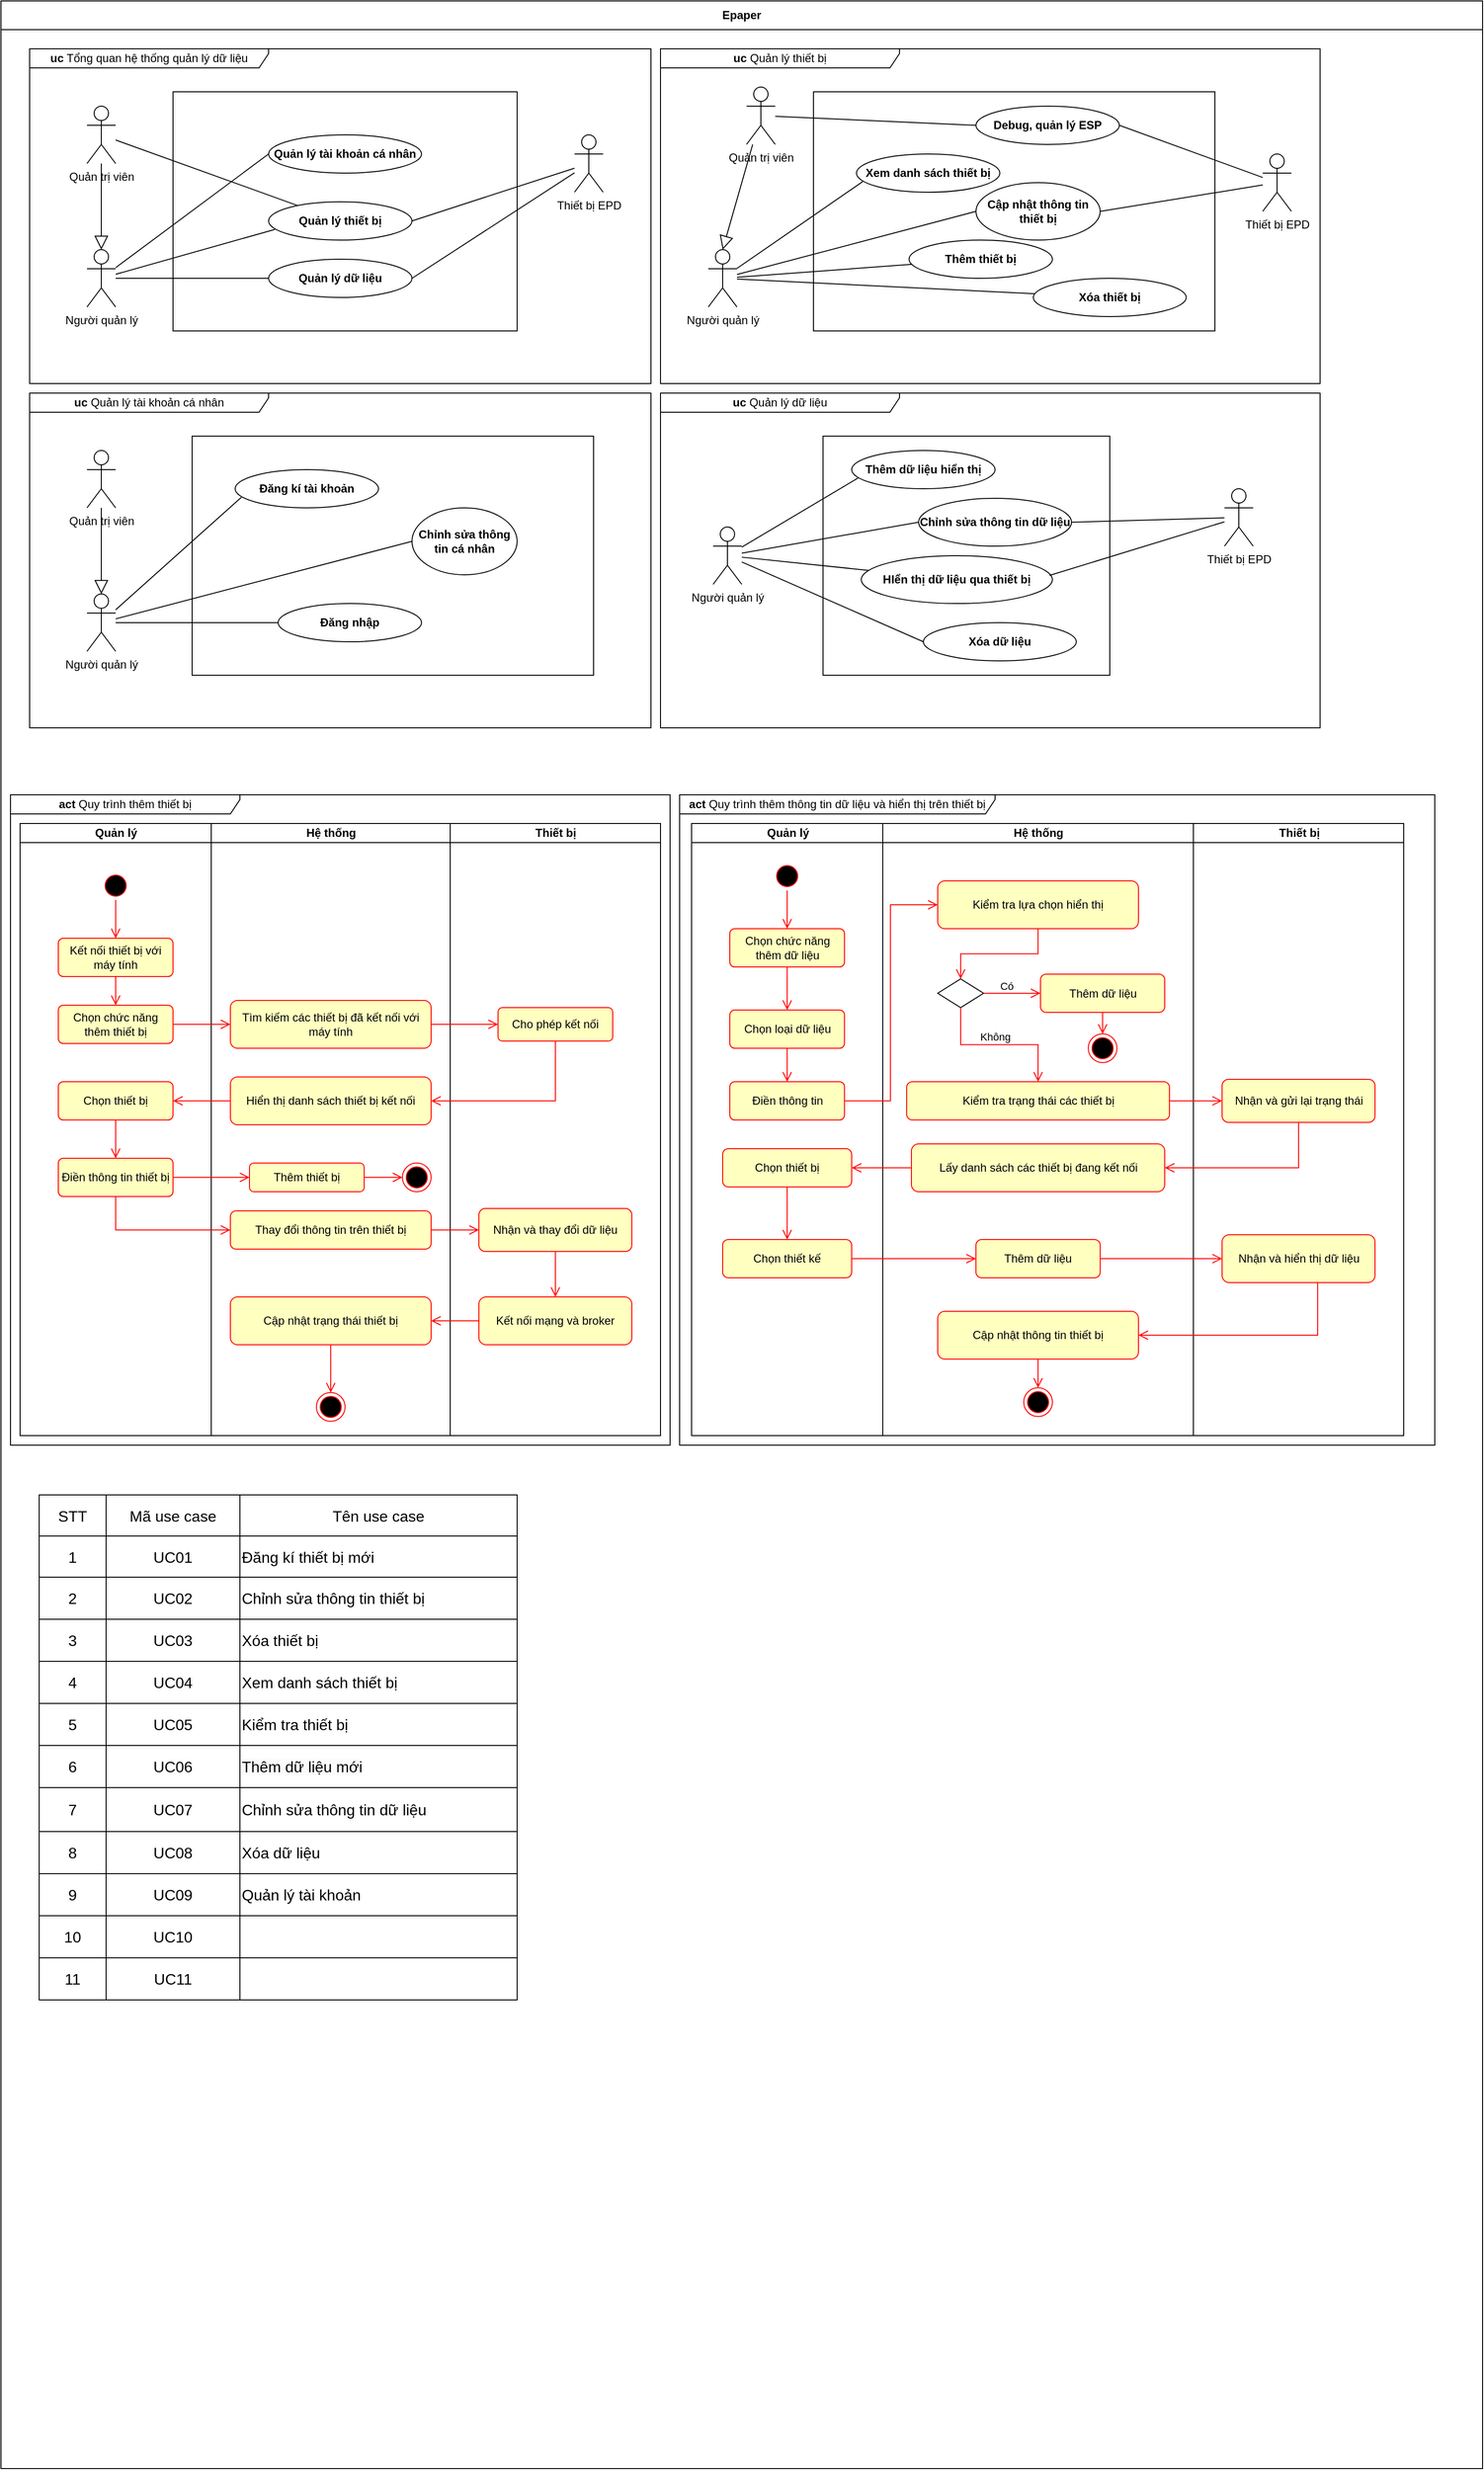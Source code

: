 <mxfile version="22.1.11" type="github">
  <diagram name="Page-1" id="0OlRuX2u1BizBqfty6y2">
    <mxGraphModel dx="2158" dy="218" grid="1" gridSize="10" guides="1" tooltips="1" connect="1" arrows="1" fold="1" page="1" pageScale="1" pageWidth="850" pageHeight="1100" math="0" shadow="0">
      <root>
        <mxCell id="0" />
        <mxCell id="1" parent="0" />
        <mxCell id="DwOfW-cFvP-H3PseVuV7-2" value="Epaper" style="swimlane;fontStyle=1;align=center;horizontal=1;startSize=30;collapsible=0;html=1;whiteSpace=wrap;" vertex="1" parent="1">
          <mxGeometry x="-360" y="1210" width="1550" height="2580" as="geometry" />
        </mxCell>
        <mxCell id="DwOfW-cFvP-H3PseVuV7-3" value="&lt;b&gt;uc&lt;/b&gt; Tổng quan hệ thống quản lý dữ liệu" style="shape=umlFrame;whiteSpace=wrap;html=1;pointerEvents=0;recursiveResize=0;container=1;collapsible=0;width=250;height=20;" vertex="1" parent="DwOfW-cFvP-H3PseVuV7-2">
          <mxGeometry width="650" height="350" relative="1" as="geometry">
            <mxPoint x="30" y="50" as="offset" />
          </mxGeometry>
        </mxCell>
        <mxCell id="DwOfW-cFvP-H3PseVuV7-7" value="Người quản lý" style="shape=umlActor;html=1;verticalLabelPosition=bottom;verticalAlign=top;align=center;" vertex="1" parent="DwOfW-cFvP-H3PseVuV7-3">
          <mxGeometry x="60" y="210" width="30" height="60" as="geometry" />
        </mxCell>
        <mxCell id="DwOfW-cFvP-H3PseVuV7-10" value="" style="rounded=0;whiteSpace=wrap;html=1;fillColor=none;" vertex="1" parent="DwOfW-cFvP-H3PseVuV7-3">
          <mxGeometry x="150" y="45" width="360" height="250" as="geometry" />
        </mxCell>
        <mxCell id="DwOfW-cFvP-H3PseVuV7-11" value="Quản lý thiết bị" style="shape=ellipse;html=1;strokeWidth=1;fontStyle=1;whiteSpace=wrap;align=center;perimeter=ellipsePerimeter;" vertex="1" parent="DwOfW-cFvP-H3PseVuV7-3">
          <mxGeometry x="250" y="160" width="150" height="40" as="geometry" />
        </mxCell>
        <mxCell id="DwOfW-cFvP-H3PseVuV7-12" value="Quản lý dữ liệu" style="shape=ellipse;html=1;strokeWidth=1;fontStyle=1;whiteSpace=wrap;align=center;perimeter=ellipsePerimeter;" vertex="1" parent="DwOfW-cFvP-H3PseVuV7-3">
          <mxGeometry x="250" y="220" width="150" height="40" as="geometry" />
        </mxCell>
        <mxCell id="DwOfW-cFvP-H3PseVuV7-13" value="Quản lý tài khoản cá nhân" style="shape=ellipse;html=1;strokeWidth=1;fontStyle=1;whiteSpace=wrap;align=center;perimeter=ellipsePerimeter;" vertex="1" parent="DwOfW-cFvP-H3PseVuV7-3">
          <mxGeometry x="250" y="90" width="160" height="40" as="geometry" />
        </mxCell>
        <mxCell id="DwOfW-cFvP-H3PseVuV7-14" value="" style="edgeStyle=none;html=1;endArrow=none;verticalAlign=bottom;rounded=0;entryX=0.044;entryY=0.721;entryDx=0;entryDy=0;entryPerimeter=0;" edge="1" parent="DwOfW-cFvP-H3PseVuV7-3" source="DwOfW-cFvP-H3PseVuV7-7" target="DwOfW-cFvP-H3PseVuV7-11">
          <mxGeometry width="160" relative="1" as="geometry">
            <mxPoint x="70" y="140" as="sourcePoint" />
            <mxPoint x="480" y="240" as="targetPoint" />
          </mxGeometry>
        </mxCell>
        <mxCell id="DwOfW-cFvP-H3PseVuV7-15" value="" style="edgeStyle=none;html=1;endArrow=none;verticalAlign=bottom;rounded=0;" edge="1" parent="DwOfW-cFvP-H3PseVuV7-3" source="DwOfW-cFvP-H3PseVuV7-7" target="DwOfW-cFvP-H3PseVuV7-12">
          <mxGeometry width="160" relative="1" as="geometry">
            <mxPoint x="80" y="150" as="sourcePoint" />
            <mxPoint x="141" y="138" as="targetPoint" />
          </mxGeometry>
        </mxCell>
        <mxCell id="DwOfW-cFvP-H3PseVuV7-17" value="" style="edgeStyle=none;html=1;endArrow=none;verticalAlign=bottom;rounded=0;entryX=0;entryY=0.5;entryDx=0;entryDy=0;" edge="1" parent="DwOfW-cFvP-H3PseVuV7-3" source="DwOfW-cFvP-H3PseVuV7-7" target="DwOfW-cFvP-H3PseVuV7-13">
          <mxGeometry width="160" relative="1" as="geometry">
            <mxPoint x="320" y="240" as="sourcePoint" />
            <mxPoint x="480" y="240" as="targetPoint" />
          </mxGeometry>
        </mxCell>
        <mxCell id="DwOfW-cFvP-H3PseVuV7-6" value="Quản trị viên" style="shape=umlActor;html=1;verticalLabelPosition=bottom;verticalAlign=top;align=center;" vertex="1" parent="DwOfW-cFvP-H3PseVuV7-3">
          <mxGeometry x="60" y="60" width="30" height="60" as="geometry" />
        </mxCell>
        <mxCell id="DwOfW-cFvP-H3PseVuV7-19" value="" style="edgeStyle=none;html=1;endArrow=block;endFill=0;endSize=12;verticalAlign=bottom;rounded=0;entryX=0.5;entryY=0;entryDx=0;entryDy=0;entryPerimeter=0;" edge="1" parent="DwOfW-cFvP-H3PseVuV7-3" source="DwOfW-cFvP-H3PseVuV7-6" target="DwOfW-cFvP-H3PseVuV7-7">
          <mxGeometry width="160" relative="1" as="geometry">
            <mxPoint x="75" y="140" as="sourcePoint" />
            <mxPoint x="480" y="110" as="targetPoint" />
          </mxGeometry>
        </mxCell>
        <mxCell id="DwOfW-cFvP-H3PseVuV7-22" value="" style="edgeStyle=none;html=1;endArrow=none;verticalAlign=bottom;rounded=0;" edge="1" parent="DwOfW-cFvP-H3PseVuV7-3" source="DwOfW-cFvP-H3PseVuV7-6" target="DwOfW-cFvP-H3PseVuV7-11">
          <mxGeometry width="160" relative="1" as="geometry">
            <mxPoint x="340" y="110" as="sourcePoint" />
            <mxPoint x="500" y="110" as="targetPoint" />
          </mxGeometry>
        </mxCell>
        <mxCell id="DwOfW-cFvP-H3PseVuV7-75" value="Thiết bị EPD" style="shape=umlActor;html=1;verticalLabelPosition=bottom;verticalAlign=top;align=center;" vertex="1" parent="DwOfW-cFvP-H3PseVuV7-3">
          <mxGeometry x="570" y="90" width="30" height="60" as="geometry" />
        </mxCell>
        <mxCell id="DwOfW-cFvP-H3PseVuV7-78" value="" style="edgeStyle=none;html=1;endArrow=none;verticalAlign=bottom;rounded=0;exitX=1;exitY=0.5;exitDx=0;exitDy=0;" edge="1" parent="DwOfW-cFvP-H3PseVuV7-3" source="DwOfW-cFvP-H3PseVuV7-11" target="DwOfW-cFvP-H3PseVuV7-75">
          <mxGeometry width="160" relative="1" as="geometry">
            <mxPoint x="360" y="170" as="sourcePoint" />
            <mxPoint x="486" y="176" as="targetPoint" />
          </mxGeometry>
        </mxCell>
        <mxCell id="DwOfW-cFvP-H3PseVuV7-79" value="" style="edgeStyle=none;html=1;endArrow=none;verticalAlign=bottom;rounded=0;exitX=1;exitY=0.5;exitDx=0;exitDy=0;" edge="1" parent="DwOfW-cFvP-H3PseVuV7-3" source="DwOfW-cFvP-H3PseVuV7-12" target="DwOfW-cFvP-H3PseVuV7-75">
          <mxGeometry width="160" relative="1" as="geometry">
            <mxPoint x="375" y="110" as="sourcePoint" />
            <mxPoint x="520" y="164" as="targetPoint" />
          </mxGeometry>
        </mxCell>
        <mxCell id="DwOfW-cFvP-H3PseVuV7-23" value="&lt;b&gt;uc&lt;/b&gt;&amp;nbsp;Quản lý thiết bị" style="shape=umlFrame;whiteSpace=wrap;html=1;pointerEvents=0;recursiveResize=0;container=1;collapsible=0;width=250;height=20;" vertex="1" parent="DwOfW-cFvP-H3PseVuV7-2">
          <mxGeometry width="690" height="350" relative="1" as="geometry">
            <mxPoint x="690" y="50" as="offset" />
          </mxGeometry>
        </mxCell>
        <mxCell id="DwOfW-cFvP-H3PseVuV7-24" value="Người quản lý" style="shape=umlActor;html=1;verticalLabelPosition=bottom;verticalAlign=top;align=center;" vertex="1" parent="DwOfW-cFvP-H3PseVuV7-23">
          <mxGeometry x="50" y="210" width="30" height="60" as="geometry" />
        </mxCell>
        <mxCell id="DwOfW-cFvP-H3PseVuV7-25" value="" style="rounded=0;whiteSpace=wrap;html=1;fillColor=none;" vertex="1" parent="DwOfW-cFvP-H3PseVuV7-23">
          <mxGeometry x="160" y="45" width="420" height="250" as="geometry" />
        </mxCell>
        <mxCell id="DwOfW-cFvP-H3PseVuV7-26" value="Xem danh sách thiết bị" style="shape=ellipse;html=1;strokeWidth=1;fontStyle=1;whiteSpace=wrap;align=center;perimeter=ellipsePerimeter;" vertex="1" parent="DwOfW-cFvP-H3PseVuV7-23">
          <mxGeometry x="205" y="110" width="150" height="40" as="geometry" />
        </mxCell>
        <mxCell id="DwOfW-cFvP-H3PseVuV7-27" value="Thêm thiết bị" style="shape=ellipse;html=1;strokeWidth=1;fontStyle=1;whiteSpace=wrap;align=center;perimeter=ellipsePerimeter;" vertex="1" parent="DwOfW-cFvP-H3PseVuV7-23">
          <mxGeometry x="260" y="200" width="150" height="40" as="geometry" />
        </mxCell>
        <mxCell id="DwOfW-cFvP-H3PseVuV7-28" value="Cập nhật thông tin thiết bị" style="shape=ellipse;html=1;strokeWidth=1;fontStyle=1;whiteSpace=wrap;align=center;perimeter=ellipsePerimeter;" vertex="1" parent="DwOfW-cFvP-H3PseVuV7-23">
          <mxGeometry x="330" y="140" width="130" height="60" as="geometry" />
        </mxCell>
        <mxCell id="DwOfW-cFvP-H3PseVuV7-29" value="" style="edgeStyle=none;html=1;endArrow=none;verticalAlign=bottom;rounded=0;entryX=0.044;entryY=0.721;entryDx=0;entryDy=0;entryPerimeter=0;" edge="1" parent="DwOfW-cFvP-H3PseVuV7-23" source="DwOfW-cFvP-H3PseVuV7-24" target="DwOfW-cFvP-H3PseVuV7-26">
          <mxGeometry width="160" relative="1" as="geometry">
            <mxPoint x="60" y="140" as="sourcePoint" />
            <mxPoint x="470" y="240" as="targetPoint" />
          </mxGeometry>
        </mxCell>
        <mxCell id="DwOfW-cFvP-H3PseVuV7-30" value="" style="edgeStyle=none;html=1;endArrow=none;verticalAlign=bottom;rounded=0;" edge="1" parent="DwOfW-cFvP-H3PseVuV7-23" source="DwOfW-cFvP-H3PseVuV7-24" target="DwOfW-cFvP-H3PseVuV7-27">
          <mxGeometry width="160" relative="1" as="geometry">
            <mxPoint x="70" y="150" as="sourcePoint" />
            <mxPoint x="131" y="138" as="targetPoint" />
          </mxGeometry>
        </mxCell>
        <mxCell id="DwOfW-cFvP-H3PseVuV7-31" value="" style="edgeStyle=none;html=1;endArrow=none;verticalAlign=bottom;rounded=0;entryX=0;entryY=0.5;entryDx=0;entryDy=0;" edge="1" parent="DwOfW-cFvP-H3PseVuV7-23" source="DwOfW-cFvP-H3PseVuV7-24" target="DwOfW-cFvP-H3PseVuV7-28">
          <mxGeometry width="160" relative="1" as="geometry">
            <mxPoint x="310" y="240" as="sourcePoint" />
            <mxPoint x="470" y="240" as="targetPoint" />
          </mxGeometry>
        </mxCell>
        <mxCell id="DwOfW-cFvP-H3PseVuV7-32" value="Quản trị viên" style="shape=umlActor;html=1;verticalLabelPosition=bottom;verticalAlign=top;align=center;" vertex="1" parent="DwOfW-cFvP-H3PseVuV7-23">
          <mxGeometry x="90" y="40" width="30" height="60" as="geometry" />
        </mxCell>
        <mxCell id="DwOfW-cFvP-H3PseVuV7-33" value="" style="edgeStyle=none;html=1;endArrow=block;endFill=0;endSize=12;verticalAlign=bottom;rounded=0;entryX=0.5;entryY=0;entryDx=0;entryDy=0;entryPerimeter=0;" edge="1" parent="DwOfW-cFvP-H3PseVuV7-23" source="DwOfW-cFvP-H3PseVuV7-32" target="DwOfW-cFvP-H3PseVuV7-24">
          <mxGeometry width="160" relative="1" as="geometry">
            <mxPoint x="65" y="140" as="sourcePoint" />
            <mxPoint x="470" y="110" as="targetPoint" />
          </mxGeometry>
        </mxCell>
        <mxCell id="DwOfW-cFvP-H3PseVuV7-34" value="" style="edgeStyle=none;html=1;endArrow=none;verticalAlign=bottom;rounded=0;entryX=0;entryY=0.5;entryDx=0;entryDy=0;" edge="1" parent="DwOfW-cFvP-H3PseVuV7-23" source="DwOfW-cFvP-H3PseVuV7-32" target="DwOfW-cFvP-H3PseVuV7-36">
          <mxGeometry width="160" relative="1" as="geometry">
            <mxPoint x="330" y="110" as="sourcePoint" />
            <mxPoint x="490" y="110" as="targetPoint" />
          </mxGeometry>
        </mxCell>
        <mxCell id="DwOfW-cFvP-H3PseVuV7-35" value="Xóa thiết bị" style="shape=ellipse;html=1;strokeWidth=1;fontStyle=1;whiteSpace=wrap;align=center;perimeter=ellipsePerimeter;" vertex="1" parent="DwOfW-cFvP-H3PseVuV7-23">
          <mxGeometry x="390" y="240" width="160" height="40" as="geometry" />
        </mxCell>
        <mxCell id="DwOfW-cFvP-H3PseVuV7-36" value="Debug, quản lý ESP" style="shape=ellipse;html=1;strokeWidth=1;fontStyle=1;whiteSpace=wrap;align=center;perimeter=ellipsePerimeter;" vertex="1" parent="DwOfW-cFvP-H3PseVuV7-23">
          <mxGeometry x="330" y="60" width="150" height="40" as="geometry" />
        </mxCell>
        <mxCell id="DwOfW-cFvP-H3PseVuV7-38" value="" style="edgeStyle=none;html=1;endArrow=none;verticalAlign=bottom;rounded=0;" edge="1" parent="DwOfW-cFvP-H3PseVuV7-23" source="DwOfW-cFvP-H3PseVuV7-24" target="DwOfW-cFvP-H3PseVuV7-35">
          <mxGeometry width="160" relative="1" as="geometry">
            <mxPoint x="90" y="248" as="sourcePoint" />
            <mxPoint x="266" y="228" as="targetPoint" />
          </mxGeometry>
        </mxCell>
        <mxCell id="DwOfW-cFvP-H3PseVuV7-80" value="Thiết bị EPD" style="shape=umlActor;html=1;verticalLabelPosition=bottom;verticalAlign=top;align=center;" vertex="1" parent="DwOfW-cFvP-H3PseVuV7-23">
          <mxGeometry x="630" y="110" width="30" height="60" as="geometry" />
        </mxCell>
        <mxCell id="DwOfW-cFvP-H3PseVuV7-81" value="" style="edgeStyle=none;html=1;endArrow=none;verticalAlign=bottom;rounded=0;entryX=1;entryY=0.5;entryDx=0;entryDy=0;" edge="1" parent="DwOfW-cFvP-H3PseVuV7-23" source="DwOfW-cFvP-H3PseVuV7-80" target="DwOfW-cFvP-H3PseVuV7-36">
          <mxGeometry width="160" relative="1" as="geometry">
            <mxPoint x="130" y="81" as="sourcePoint" />
            <mxPoint x="390" y="100" as="targetPoint" />
          </mxGeometry>
        </mxCell>
        <mxCell id="DwOfW-cFvP-H3PseVuV7-82" value="" style="edgeStyle=none;html=1;endArrow=none;verticalAlign=bottom;rounded=0;entryX=1;entryY=0.5;entryDx=0;entryDy=0;" edge="1" parent="DwOfW-cFvP-H3PseVuV7-23" source="DwOfW-cFvP-H3PseVuV7-80" target="DwOfW-cFvP-H3PseVuV7-28">
          <mxGeometry width="160" relative="1" as="geometry">
            <mxPoint x="650" y="109" as="sourcePoint" />
            <mxPoint x="540" y="100" as="targetPoint" />
          </mxGeometry>
        </mxCell>
        <mxCell id="DwOfW-cFvP-H3PseVuV7-39" value="&lt;b&gt;uc&lt;/b&gt; Quản lý tài khoản cá nhân" style="shape=umlFrame;whiteSpace=wrap;html=1;pointerEvents=0;recursiveResize=0;container=1;collapsible=0;width=250;height=20;" vertex="1" parent="DwOfW-cFvP-H3PseVuV7-2">
          <mxGeometry width="650" height="350" relative="1" as="geometry">
            <mxPoint x="30" y="410" as="offset" />
          </mxGeometry>
        </mxCell>
        <mxCell id="DwOfW-cFvP-H3PseVuV7-40" value="Người quản lý" style="shape=umlActor;html=1;verticalLabelPosition=bottom;verticalAlign=top;align=center;" vertex="1" parent="DwOfW-cFvP-H3PseVuV7-39">
          <mxGeometry x="60" y="210" width="30" height="60" as="geometry" />
        </mxCell>
        <mxCell id="DwOfW-cFvP-H3PseVuV7-41" value="" style="rounded=0;whiteSpace=wrap;html=1;fillColor=none;" vertex="1" parent="DwOfW-cFvP-H3PseVuV7-39">
          <mxGeometry x="170" y="45" width="420" height="250" as="geometry" />
        </mxCell>
        <mxCell id="DwOfW-cFvP-H3PseVuV7-42" value="Đăng kí tài khoản" style="shape=ellipse;html=1;strokeWidth=1;fontStyle=1;whiteSpace=wrap;align=center;perimeter=ellipsePerimeter;" vertex="1" parent="DwOfW-cFvP-H3PseVuV7-39">
          <mxGeometry x="215" y="80" width="150" height="40" as="geometry" />
        </mxCell>
        <mxCell id="DwOfW-cFvP-H3PseVuV7-43" value="Đăng nhập" style="shape=ellipse;html=1;strokeWidth=1;fontStyle=1;whiteSpace=wrap;align=center;perimeter=ellipsePerimeter;" vertex="1" parent="DwOfW-cFvP-H3PseVuV7-39">
          <mxGeometry x="260" y="220" width="150" height="40" as="geometry" />
        </mxCell>
        <mxCell id="DwOfW-cFvP-H3PseVuV7-44" value="Chỉnh sửa thông tin cá nhân" style="shape=ellipse;html=1;strokeWidth=1;fontStyle=1;whiteSpace=wrap;align=center;perimeter=ellipsePerimeter;" vertex="1" parent="DwOfW-cFvP-H3PseVuV7-39">
          <mxGeometry x="400" y="120" width="110" height="70" as="geometry" />
        </mxCell>
        <mxCell id="DwOfW-cFvP-H3PseVuV7-45" value="" style="edgeStyle=none;html=1;endArrow=none;verticalAlign=bottom;rounded=0;entryX=0.044;entryY=0.721;entryDx=0;entryDy=0;entryPerimeter=0;" edge="1" parent="DwOfW-cFvP-H3PseVuV7-39" source="DwOfW-cFvP-H3PseVuV7-40" target="DwOfW-cFvP-H3PseVuV7-42">
          <mxGeometry width="160" relative="1" as="geometry">
            <mxPoint x="70" y="140" as="sourcePoint" />
            <mxPoint x="480" y="240" as="targetPoint" />
          </mxGeometry>
        </mxCell>
        <mxCell id="DwOfW-cFvP-H3PseVuV7-46" value="" style="edgeStyle=none;html=1;endArrow=none;verticalAlign=bottom;rounded=0;" edge="1" parent="DwOfW-cFvP-H3PseVuV7-39" source="DwOfW-cFvP-H3PseVuV7-40" target="DwOfW-cFvP-H3PseVuV7-43">
          <mxGeometry width="160" relative="1" as="geometry">
            <mxPoint x="80" y="150" as="sourcePoint" />
            <mxPoint x="141" y="138" as="targetPoint" />
          </mxGeometry>
        </mxCell>
        <mxCell id="DwOfW-cFvP-H3PseVuV7-47" value="" style="edgeStyle=none;html=1;endArrow=none;verticalAlign=bottom;rounded=0;entryX=0;entryY=0.5;entryDx=0;entryDy=0;" edge="1" parent="DwOfW-cFvP-H3PseVuV7-39" source="DwOfW-cFvP-H3PseVuV7-40" target="DwOfW-cFvP-H3PseVuV7-44">
          <mxGeometry width="160" relative="1" as="geometry">
            <mxPoint x="320" y="240" as="sourcePoint" />
            <mxPoint x="480" y="240" as="targetPoint" />
          </mxGeometry>
        </mxCell>
        <mxCell id="DwOfW-cFvP-H3PseVuV7-48" value="Quản trị viên" style="shape=umlActor;html=1;verticalLabelPosition=bottom;verticalAlign=top;align=center;" vertex="1" parent="DwOfW-cFvP-H3PseVuV7-39">
          <mxGeometry x="60" y="60" width="30" height="60" as="geometry" />
        </mxCell>
        <mxCell id="DwOfW-cFvP-H3PseVuV7-49" value="" style="edgeStyle=none;html=1;endArrow=block;endFill=0;endSize=12;verticalAlign=bottom;rounded=0;entryX=0.5;entryY=0;entryDx=0;entryDy=0;entryPerimeter=0;" edge="1" parent="DwOfW-cFvP-H3PseVuV7-39" source="DwOfW-cFvP-H3PseVuV7-48" target="DwOfW-cFvP-H3PseVuV7-40">
          <mxGeometry width="160" relative="1" as="geometry">
            <mxPoint x="75" y="140" as="sourcePoint" />
            <mxPoint x="480" y="110" as="targetPoint" />
          </mxGeometry>
        </mxCell>
        <mxCell id="DwOfW-cFvP-H3PseVuV7-51" value="&lt;b&gt;uc&lt;/b&gt; Quản lý dữ liệu" style="shape=umlFrame;whiteSpace=wrap;html=1;pointerEvents=0;recursiveResize=0;container=1;collapsible=0;width=250;height=20;" vertex="1" parent="DwOfW-cFvP-H3PseVuV7-2">
          <mxGeometry width="690" height="350" relative="1" as="geometry">
            <mxPoint x="690" y="410" as="offset" />
          </mxGeometry>
        </mxCell>
        <mxCell id="DwOfW-cFvP-H3PseVuV7-52" value="Người quản lý" style="shape=umlActor;html=1;verticalLabelPosition=bottom;verticalAlign=top;align=center;" vertex="1" parent="DwOfW-cFvP-H3PseVuV7-51">
          <mxGeometry x="55" y="140" width="30" height="60" as="geometry" />
        </mxCell>
        <mxCell id="DwOfW-cFvP-H3PseVuV7-53" value="" style="rounded=0;whiteSpace=wrap;html=1;fillColor=none;" vertex="1" parent="DwOfW-cFvP-H3PseVuV7-51">
          <mxGeometry x="170" y="45" width="300" height="250" as="geometry" />
        </mxCell>
        <mxCell id="DwOfW-cFvP-H3PseVuV7-54" value="Thêm dữ liệu hiển thị" style="shape=ellipse;html=1;strokeWidth=1;fontStyle=1;whiteSpace=wrap;align=center;perimeter=ellipsePerimeter;" vertex="1" parent="DwOfW-cFvP-H3PseVuV7-51">
          <mxGeometry x="200" y="60" width="150" height="40" as="geometry" />
        </mxCell>
        <mxCell id="DwOfW-cFvP-H3PseVuV7-55" value="HIển thị dữ liệu qua thiết bị" style="shape=ellipse;html=1;strokeWidth=1;fontStyle=1;whiteSpace=wrap;align=center;perimeter=ellipsePerimeter;" vertex="1" parent="DwOfW-cFvP-H3PseVuV7-51">
          <mxGeometry x="210" y="170" width="200" height="50" as="geometry" />
        </mxCell>
        <mxCell id="DwOfW-cFvP-H3PseVuV7-56" value="Chỉnh sửa thông tin dữ liệu" style="shape=ellipse;html=1;strokeWidth=1;fontStyle=1;whiteSpace=wrap;align=center;perimeter=ellipsePerimeter;" vertex="1" parent="DwOfW-cFvP-H3PseVuV7-51">
          <mxGeometry x="270" y="110" width="160" height="50" as="geometry" />
        </mxCell>
        <mxCell id="DwOfW-cFvP-H3PseVuV7-57" value="" style="edgeStyle=none;html=1;endArrow=none;verticalAlign=bottom;rounded=0;entryX=0.044;entryY=0.721;entryDx=0;entryDy=0;entryPerimeter=0;" edge="1" parent="DwOfW-cFvP-H3PseVuV7-51" source="DwOfW-cFvP-H3PseVuV7-52" target="DwOfW-cFvP-H3PseVuV7-54">
          <mxGeometry width="160" relative="1" as="geometry">
            <mxPoint x="70" y="140" as="sourcePoint" />
            <mxPoint x="480" y="240" as="targetPoint" />
          </mxGeometry>
        </mxCell>
        <mxCell id="DwOfW-cFvP-H3PseVuV7-58" value="" style="edgeStyle=none;html=1;endArrow=none;verticalAlign=bottom;rounded=0;" edge="1" parent="DwOfW-cFvP-H3PseVuV7-51" source="DwOfW-cFvP-H3PseVuV7-52" target="DwOfW-cFvP-H3PseVuV7-55">
          <mxGeometry width="160" relative="1" as="geometry">
            <mxPoint x="80" y="150" as="sourcePoint" />
            <mxPoint x="141" y="138" as="targetPoint" />
          </mxGeometry>
        </mxCell>
        <mxCell id="DwOfW-cFvP-H3PseVuV7-59" value="" style="edgeStyle=none;html=1;endArrow=none;verticalAlign=bottom;rounded=0;entryX=0;entryY=0.5;entryDx=0;entryDy=0;" edge="1" parent="DwOfW-cFvP-H3PseVuV7-51" source="DwOfW-cFvP-H3PseVuV7-52" target="DwOfW-cFvP-H3PseVuV7-56">
          <mxGeometry width="160" relative="1" as="geometry">
            <mxPoint x="320" y="240" as="sourcePoint" />
            <mxPoint x="480" y="240" as="targetPoint" />
          </mxGeometry>
        </mxCell>
        <mxCell id="DwOfW-cFvP-H3PseVuV7-83" value="Thiết bị EPD" style="shape=umlActor;html=1;verticalLabelPosition=bottom;verticalAlign=top;align=center;" vertex="1" parent="DwOfW-cFvP-H3PseVuV7-51">
          <mxGeometry x="590" y="100" width="30" height="60" as="geometry" />
        </mxCell>
        <mxCell id="DwOfW-cFvP-H3PseVuV7-84" value="" style="edgeStyle=none;html=1;endArrow=none;verticalAlign=bottom;rounded=0;exitX=1;exitY=0.5;exitDx=0;exitDy=0;" edge="1" parent="DwOfW-cFvP-H3PseVuV7-51" source="DwOfW-cFvP-H3PseVuV7-56" target="DwOfW-cFvP-H3PseVuV7-83">
          <mxGeometry width="160" relative="1" as="geometry">
            <mxPoint x="95" y="180" as="sourcePoint" />
            <mxPoint x="260" y="180" as="targetPoint" />
          </mxGeometry>
        </mxCell>
        <mxCell id="DwOfW-cFvP-H3PseVuV7-85" value="" style="edgeStyle=none;html=1;endArrow=none;verticalAlign=bottom;rounded=0;exitX=0.985;exitY=0.412;exitDx=0;exitDy=0;exitPerimeter=0;" edge="1" parent="DwOfW-cFvP-H3PseVuV7-51" source="DwOfW-cFvP-H3PseVuV7-55" target="DwOfW-cFvP-H3PseVuV7-83">
          <mxGeometry width="160" relative="1" as="geometry">
            <mxPoint x="420" y="180" as="sourcePoint" />
            <mxPoint x="550" y="144" as="targetPoint" />
          </mxGeometry>
        </mxCell>
        <mxCell id="DwOfW-cFvP-H3PseVuV7-268" value="Xóa dữ liệu" style="shape=ellipse;html=1;strokeWidth=1;fontStyle=1;whiteSpace=wrap;align=center;perimeter=ellipsePerimeter;" vertex="1" parent="DwOfW-cFvP-H3PseVuV7-51">
          <mxGeometry x="275" y="240" width="160" height="40" as="geometry" />
        </mxCell>
        <mxCell id="DwOfW-cFvP-H3PseVuV7-269" value="" style="edgeStyle=none;html=1;endArrow=none;verticalAlign=bottom;rounded=0;entryX=0;entryY=0.5;entryDx=0;entryDy=0;" edge="1" parent="DwOfW-cFvP-H3PseVuV7-51" source="DwOfW-cFvP-H3PseVuV7-52" target="DwOfW-cFvP-H3PseVuV7-268">
          <mxGeometry width="160" relative="1" as="geometry">
            <mxPoint x="95" y="182" as="sourcePoint" />
            <mxPoint x="224" y="197" as="targetPoint" />
          </mxGeometry>
        </mxCell>
        <mxCell id="DwOfW-cFvP-H3PseVuV7-95" value="&lt;b&gt;act&lt;/b&gt; Quy trình thêm thiết bị" style="shape=umlFrame;whiteSpace=wrap;html=1;pointerEvents=0;width=240;height=20;" vertex="1" parent="DwOfW-cFvP-H3PseVuV7-2">
          <mxGeometry x="10" y="830" width="690" height="680" as="geometry" />
        </mxCell>
        <mxCell id="DwOfW-cFvP-H3PseVuV7-96" value="&lt;b&gt;act&lt;/b&gt; Quy trình thêm thông tin dữ liệu và hiển thị trên thiết bị" style="shape=umlFrame;whiteSpace=wrap;html=1;pointerEvents=0;width=330;height=20;" vertex="1" parent="DwOfW-cFvP-H3PseVuV7-2">
          <mxGeometry x="710" y="830" width="790" height="680" as="geometry" />
        </mxCell>
        <mxCell id="DwOfW-cFvP-H3PseVuV7-97" value="" style="swimlane;childLayout=stackLayout;resizeParent=1;resizeParentMax=0;startSize=0;html=1;" vertex="1" parent="DwOfW-cFvP-H3PseVuV7-2">
          <mxGeometry x="20" y="860" width="670" height="640" as="geometry">
            <mxRectangle x="50" y="890" width="70" height="30" as="alternateBounds" />
          </mxGeometry>
        </mxCell>
        <mxCell id="DwOfW-cFvP-H3PseVuV7-98" value="Quản lý" style="swimlane;startSize=20;html=1;" vertex="1" parent="DwOfW-cFvP-H3PseVuV7-97">
          <mxGeometry width="200" height="640" as="geometry">
            <mxRectangle y="20" width="40" height="460" as="alternateBounds" />
          </mxGeometry>
        </mxCell>
        <mxCell id="DwOfW-cFvP-H3PseVuV7-101" value="" style="ellipse;html=1;shape=startState;fillColor=#000000;strokeColor=#ff0000;" vertex="1" parent="DwOfW-cFvP-H3PseVuV7-98">
          <mxGeometry x="85" y="50" width="30" height="30" as="geometry" />
        </mxCell>
        <mxCell id="DwOfW-cFvP-H3PseVuV7-102" value="" style="edgeStyle=orthogonalEdgeStyle;html=1;verticalAlign=bottom;endArrow=open;endSize=8;strokeColor=#ff0000;rounded=0;exitX=0.5;exitY=1;exitDx=0;exitDy=0;entryX=0.5;entryY=0;entryDx=0;entryDy=0;" edge="1" source="DwOfW-cFvP-H3PseVuV7-101" parent="DwOfW-cFvP-H3PseVuV7-98" target="DwOfW-cFvP-H3PseVuV7-184">
          <mxGeometry relative="1" as="geometry">
            <mxPoint x="60" y="130" as="targetPoint" />
          </mxGeometry>
        </mxCell>
        <mxCell id="DwOfW-cFvP-H3PseVuV7-103" value="Chọn chức năng thêm thiết bị" style="rounded=1;whiteSpace=wrap;html=1;arcSize=13;fontColor=#000000;fillColor=#ffffc0;strokeColor=#ff0000;" vertex="1" parent="DwOfW-cFvP-H3PseVuV7-98">
          <mxGeometry x="40" y="190" width="120" height="40" as="geometry" />
        </mxCell>
        <mxCell id="DwOfW-cFvP-H3PseVuV7-115" value="Chọn thiết bị" style="rounded=1;whiteSpace=wrap;html=1;arcSize=13;fontColor=#000000;fillColor=#ffffc0;strokeColor=#ff0000;" vertex="1" parent="DwOfW-cFvP-H3PseVuV7-98">
          <mxGeometry x="40" y="270" width="120" height="40" as="geometry" />
        </mxCell>
        <mxCell id="DwOfW-cFvP-H3PseVuV7-116" value="Điền thông tin thiết bị" style="rounded=1;whiteSpace=wrap;html=1;arcSize=13;fontColor=#000000;fillColor=#ffffc0;strokeColor=#ff0000;" vertex="1" parent="DwOfW-cFvP-H3PseVuV7-98">
          <mxGeometry x="40" y="350" width="120" height="40" as="geometry" />
        </mxCell>
        <mxCell id="DwOfW-cFvP-H3PseVuV7-124" value="" style="edgeStyle=orthogonalEdgeStyle;html=1;verticalAlign=bottom;endArrow=open;endSize=8;strokeColor=#ff0000;rounded=0;exitX=0.5;exitY=1;exitDx=0;exitDy=0;entryX=0.5;entryY=0;entryDx=0;entryDy=0;" edge="1" parent="DwOfW-cFvP-H3PseVuV7-98" source="DwOfW-cFvP-H3PseVuV7-115" target="DwOfW-cFvP-H3PseVuV7-116">
          <mxGeometry relative="1" as="geometry">
            <mxPoint x="150" y="305" as="targetPoint" />
            <mxPoint x="190" y="305" as="sourcePoint" />
          </mxGeometry>
        </mxCell>
        <mxCell id="DwOfW-cFvP-H3PseVuV7-184" value="Kết nối thiết bị với máy tính" style="rounded=1;whiteSpace=wrap;html=1;arcSize=13;fontColor=#000000;fillColor=#ffffc0;strokeColor=#ff0000;" vertex="1" parent="DwOfW-cFvP-H3PseVuV7-98">
          <mxGeometry x="40" y="120" width="120" height="40" as="geometry" />
        </mxCell>
        <mxCell id="DwOfW-cFvP-H3PseVuV7-185" value="" style="edgeStyle=orthogonalEdgeStyle;html=1;verticalAlign=bottom;endArrow=open;endSize=8;strokeColor=#ff0000;rounded=0;exitX=0.5;exitY=1;exitDx=0;exitDy=0;entryX=0.5;entryY=0;entryDx=0;entryDy=0;" edge="1" parent="DwOfW-cFvP-H3PseVuV7-98" source="DwOfW-cFvP-H3PseVuV7-184" target="DwOfW-cFvP-H3PseVuV7-103">
          <mxGeometry relative="1" as="geometry">
            <mxPoint x="110" y="120" as="targetPoint" />
            <mxPoint x="110" y="100" as="sourcePoint" />
          </mxGeometry>
        </mxCell>
        <mxCell id="DwOfW-cFvP-H3PseVuV7-99" value="Hệ thống" style="swimlane;startSize=20;html=1;" vertex="1" parent="DwOfW-cFvP-H3PseVuV7-97">
          <mxGeometry x="200" width="250" height="640" as="geometry">
            <mxRectangle x="200" y="20" width="40" height="610" as="alternateBounds" />
          </mxGeometry>
        </mxCell>
        <mxCell id="DwOfW-cFvP-H3PseVuV7-106" value="Tìm kiếm các thiết bị đã kết nối với máy tính" style="rounded=1;whiteSpace=wrap;html=1;arcSize=15;fontColor=#000000;fillColor=#ffffc0;strokeColor=#ff0000;" vertex="1" parent="DwOfW-cFvP-H3PseVuV7-99">
          <mxGeometry x="20" y="185" width="210" height="50" as="geometry" />
        </mxCell>
        <mxCell id="DwOfW-cFvP-H3PseVuV7-114" value="Hiển thị danh sách thiết bị kết nối" style="rounded=1;whiteSpace=wrap;html=1;arcSize=15;fontColor=#000000;fillColor=#ffffc0;strokeColor=#ff0000;" vertex="1" parent="DwOfW-cFvP-H3PseVuV7-99">
          <mxGeometry x="20" y="265" width="210" height="50" as="geometry" />
        </mxCell>
        <mxCell id="DwOfW-cFvP-H3PseVuV7-117" value="Thêm thiết bị" style="rounded=1;whiteSpace=wrap;html=1;arcSize=15;fontColor=#000000;fillColor=#ffffc0;strokeColor=#ff0000;" vertex="1" parent="DwOfW-cFvP-H3PseVuV7-99">
          <mxGeometry x="40" y="355" width="120" height="30" as="geometry" />
        </mxCell>
        <mxCell id="DwOfW-cFvP-H3PseVuV7-118" value="Thay đổi thông tin trên thiết bị" style="rounded=1;whiteSpace=wrap;html=1;arcSize=15;fontColor=#000000;fillColor=#ffffc0;strokeColor=#ff0000;" vertex="1" parent="DwOfW-cFvP-H3PseVuV7-99">
          <mxGeometry x="20" y="405" width="210" height="40" as="geometry" />
        </mxCell>
        <mxCell id="DwOfW-cFvP-H3PseVuV7-120" value="Cập nhật trạng thái thiết bị" style="rounded=1;whiteSpace=wrap;html=1;arcSize=15;fontColor=#000000;fillColor=#ffffc0;strokeColor=#ff0000;" vertex="1" parent="DwOfW-cFvP-H3PseVuV7-99">
          <mxGeometry x="20" y="495" width="210" height="50" as="geometry" />
        </mxCell>
        <mxCell id="DwOfW-cFvP-H3PseVuV7-130" value="" style="ellipse;html=1;shape=endState;fillColor=#000000;strokeColor=#ff0000;" vertex="1" parent="DwOfW-cFvP-H3PseVuV7-99">
          <mxGeometry x="110" y="595" width="30" height="30" as="geometry" />
        </mxCell>
        <mxCell id="DwOfW-cFvP-H3PseVuV7-131" value="" style="edgeStyle=orthogonalEdgeStyle;html=1;verticalAlign=bottom;endArrow=open;endSize=8;strokeColor=#ff0000;rounded=0;exitX=0.5;exitY=1;exitDx=0;exitDy=0;entryX=0.5;entryY=0;entryDx=0;entryDy=0;" edge="1" parent="DwOfW-cFvP-H3PseVuV7-99" source="DwOfW-cFvP-H3PseVuV7-120" target="DwOfW-cFvP-H3PseVuV7-130">
          <mxGeometry relative="1" as="geometry">
            <mxPoint x="30" y="435" as="targetPoint" />
            <mxPoint x="-90" y="395" as="sourcePoint" />
          </mxGeometry>
        </mxCell>
        <mxCell id="DwOfW-cFvP-H3PseVuV7-167" value="" style="ellipse;html=1;shape=endState;fillColor=#000000;strokeColor=#ff0000;" vertex="1" parent="DwOfW-cFvP-H3PseVuV7-99">
          <mxGeometry x="200" y="355" width="30" height="30" as="geometry" />
        </mxCell>
        <mxCell id="DwOfW-cFvP-H3PseVuV7-168" value="" style="edgeStyle=orthogonalEdgeStyle;html=1;verticalAlign=bottom;endArrow=open;endSize=8;strokeColor=#ff0000;rounded=0;entryX=0;entryY=0.5;entryDx=0;entryDy=0;exitX=1;exitY=0.5;exitDx=0;exitDy=0;" edge="1" parent="DwOfW-cFvP-H3PseVuV7-99" source="DwOfW-cFvP-H3PseVuV7-117" target="DwOfW-cFvP-H3PseVuV7-167">
          <mxGeometry relative="1" as="geometry">
            <mxPoint x="60" y="375" as="targetPoint" />
            <mxPoint x="190" y="355" as="sourcePoint" />
          </mxGeometry>
        </mxCell>
        <mxCell id="DwOfW-cFvP-H3PseVuV7-100" value="Thiết bị" style="swimlane;startSize=20;html=1;" vertex="1" parent="DwOfW-cFvP-H3PseVuV7-97">
          <mxGeometry x="450" width="220" height="640" as="geometry" />
        </mxCell>
        <mxCell id="DwOfW-cFvP-H3PseVuV7-107" value="Cho phép kết nối" style="rounded=1;whiteSpace=wrap;html=1;arcSize=13;fontColor=#000000;fillColor=#ffffc0;strokeColor=#ff0000;" vertex="1" parent="DwOfW-cFvP-H3PseVuV7-100">
          <mxGeometry x="50" y="192.5" width="120" height="35" as="geometry" />
        </mxCell>
        <mxCell id="DwOfW-cFvP-H3PseVuV7-119" value="Nhận và thay đổi dữ liệu" style="rounded=1;whiteSpace=wrap;html=1;arcSize=15;fontColor=#000000;fillColor=#ffffc0;strokeColor=#ff0000;" vertex="1" parent="DwOfW-cFvP-H3PseVuV7-100">
          <mxGeometry x="30" y="402.5" width="160" height="45" as="geometry" />
        </mxCell>
        <mxCell id="DwOfW-cFvP-H3PseVuV7-121" value="Kết nối mạng và broker" style="rounded=1;whiteSpace=wrap;html=1;arcSize=15;fontColor=#000000;fillColor=#ffffc0;strokeColor=#ff0000;" vertex="1" parent="DwOfW-cFvP-H3PseVuV7-100">
          <mxGeometry x="30" y="495" width="160" height="50" as="geometry" />
        </mxCell>
        <mxCell id="DwOfW-cFvP-H3PseVuV7-128" value="" style="edgeStyle=orthogonalEdgeStyle;html=1;verticalAlign=bottom;endArrow=open;endSize=8;strokeColor=#ff0000;rounded=0;exitX=0.5;exitY=1;exitDx=0;exitDy=0;" edge="1" parent="DwOfW-cFvP-H3PseVuV7-100" source="DwOfW-cFvP-H3PseVuV7-119" target="DwOfW-cFvP-H3PseVuV7-121">
          <mxGeometry relative="1" as="geometry">
            <mxPoint x="40" y="437.5" as="targetPoint" />
            <mxPoint x="-10" y="437.5" as="sourcePoint" />
          </mxGeometry>
        </mxCell>
        <mxCell id="DwOfW-cFvP-H3PseVuV7-104" value="" style="edgeStyle=orthogonalEdgeStyle;html=1;verticalAlign=bottom;endArrow=open;endSize=8;strokeColor=#ff0000;rounded=0;entryX=0;entryY=0.5;entryDx=0;entryDy=0;" edge="1" source="DwOfW-cFvP-H3PseVuV7-103" parent="DwOfW-cFvP-H3PseVuV7-97" target="DwOfW-cFvP-H3PseVuV7-106">
          <mxGeometry relative="1" as="geometry">
            <mxPoint x="200" y="170" as="targetPoint" />
          </mxGeometry>
        </mxCell>
        <mxCell id="DwOfW-cFvP-H3PseVuV7-113" value="" style="edgeStyle=orthogonalEdgeStyle;html=1;verticalAlign=bottom;endArrow=open;endSize=8;strokeColor=#ff0000;rounded=0;exitX=1;exitY=0.5;exitDx=0;exitDy=0;" edge="1" parent="DwOfW-cFvP-H3PseVuV7-97" source="DwOfW-cFvP-H3PseVuV7-106" target="DwOfW-cFvP-H3PseVuV7-107">
          <mxGeometry relative="1" as="geometry">
            <mxPoint x="190" y="200" as="targetPoint" />
            <mxPoint x="150" y="200" as="sourcePoint" />
          </mxGeometry>
        </mxCell>
        <mxCell id="DwOfW-cFvP-H3PseVuV7-122" value="" style="edgeStyle=orthogonalEdgeStyle;html=1;verticalAlign=bottom;endArrow=open;endSize=8;strokeColor=#ff0000;rounded=0;exitX=0.5;exitY=1;exitDx=0;exitDy=0;entryX=1;entryY=0.5;entryDx=0;entryDy=0;" edge="1" parent="DwOfW-cFvP-H3PseVuV7-97" source="DwOfW-cFvP-H3PseVuV7-107" target="DwOfW-cFvP-H3PseVuV7-114">
          <mxGeometry relative="1" as="geometry">
            <mxPoint x="90" y="180" as="targetPoint" />
            <mxPoint x="90" y="100" as="sourcePoint" />
          </mxGeometry>
        </mxCell>
        <mxCell id="DwOfW-cFvP-H3PseVuV7-123" value="" style="edgeStyle=orthogonalEdgeStyle;html=1;verticalAlign=bottom;endArrow=open;endSize=8;strokeColor=#ff0000;rounded=0;exitX=0;exitY=0.5;exitDx=0;exitDy=0;entryX=1;entryY=0.5;entryDx=0;entryDy=0;" edge="1" parent="DwOfW-cFvP-H3PseVuV7-97" source="DwOfW-cFvP-H3PseVuV7-114" target="DwOfW-cFvP-H3PseVuV7-115">
          <mxGeometry relative="1" as="geometry">
            <mxPoint x="400" y="285" as="targetPoint" />
            <mxPoint x="530" y="218" as="sourcePoint" />
          </mxGeometry>
        </mxCell>
        <mxCell id="DwOfW-cFvP-H3PseVuV7-125" value="" style="edgeStyle=orthogonalEdgeStyle;html=1;verticalAlign=bottom;endArrow=open;endSize=8;strokeColor=#ff0000;rounded=0;exitX=1;exitY=0.5;exitDx=0;exitDy=0;entryX=0;entryY=0.5;entryDx=0;entryDy=0;" edge="1" parent="DwOfW-cFvP-H3PseVuV7-97" source="DwOfW-cFvP-H3PseVuV7-116" target="DwOfW-cFvP-H3PseVuV7-117">
          <mxGeometry relative="1" as="geometry">
            <mxPoint x="90" y="340" as="targetPoint" />
            <mxPoint x="90" y="305" as="sourcePoint" />
          </mxGeometry>
        </mxCell>
        <mxCell id="DwOfW-cFvP-H3PseVuV7-126" value="" style="edgeStyle=orthogonalEdgeStyle;html=1;verticalAlign=bottom;endArrow=open;endSize=8;strokeColor=#ff0000;rounded=0;exitX=0.5;exitY=1;exitDx=0;exitDy=0;entryX=0;entryY=0.5;entryDx=0;entryDy=0;" edge="1" parent="DwOfW-cFvP-H3PseVuV7-97" source="DwOfW-cFvP-H3PseVuV7-116" target="DwOfW-cFvP-H3PseVuV7-118">
          <mxGeometry relative="1" as="geometry">
            <mxPoint x="110" y="340" as="targetPoint" />
            <mxPoint x="110" y="305" as="sourcePoint" />
          </mxGeometry>
        </mxCell>
        <mxCell id="DwOfW-cFvP-H3PseVuV7-127" value="" style="edgeStyle=orthogonalEdgeStyle;html=1;verticalAlign=bottom;endArrow=open;endSize=8;strokeColor=#ff0000;rounded=0;exitX=1;exitY=0.5;exitDx=0;exitDy=0;entryX=0;entryY=0.5;entryDx=0;entryDy=0;" edge="1" parent="DwOfW-cFvP-H3PseVuV7-97" source="DwOfW-cFvP-H3PseVuV7-118" target="DwOfW-cFvP-H3PseVuV7-119">
          <mxGeometry relative="1" as="geometry">
            <mxPoint x="230" y="420" as="targetPoint" />
            <mxPoint x="110" y="380" as="sourcePoint" />
          </mxGeometry>
        </mxCell>
        <mxCell id="DwOfW-cFvP-H3PseVuV7-129" value="" style="edgeStyle=orthogonalEdgeStyle;html=1;verticalAlign=bottom;endArrow=open;endSize=8;strokeColor=#ff0000;rounded=0;exitX=0;exitY=0.5;exitDx=0;exitDy=0;entryX=1;entryY=0.5;entryDx=0;entryDy=0;" edge="1" parent="DwOfW-cFvP-H3PseVuV7-97" source="DwOfW-cFvP-H3PseVuV7-121" target="DwOfW-cFvP-H3PseVuV7-120">
          <mxGeometry relative="1" as="geometry">
            <mxPoint x="570" y="490" as="targetPoint" />
            <mxPoint x="570" y="443" as="sourcePoint" />
          </mxGeometry>
        </mxCell>
        <mxCell id="DwOfW-cFvP-H3PseVuV7-132" value="" style="swimlane;childLayout=stackLayout;resizeParent=1;resizeParentMax=0;startSize=0;html=1;" vertex="1" parent="DwOfW-cFvP-H3PseVuV7-2">
          <mxGeometry x="722.5" y="860" width="745" height="640" as="geometry">
            <mxRectangle x="50" y="890" width="70" height="30" as="alternateBounds" />
          </mxGeometry>
        </mxCell>
        <mxCell id="DwOfW-cFvP-H3PseVuV7-133" value="Quản lý" style="swimlane;startSize=20;html=1;" vertex="1" parent="DwOfW-cFvP-H3PseVuV7-132">
          <mxGeometry width="200" height="640" as="geometry">
            <mxRectangle y="20" width="40" height="460" as="alternateBounds" />
          </mxGeometry>
        </mxCell>
        <mxCell id="DwOfW-cFvP-H3PseVuV7-134" value="" style="ellipse;html=1;shape=startState;fillColor=#000000;strokeColor=#ff0000;" vertex="1" parent="DwOfW-cFvP-H3PseVuV7-133">
          <mxGeometry x="85" y="40" width="30" height="30" as="geometry" />
        </mxCell>
        <mxCell id="DwOfW-cFvP-H3PseVuV7-135" value="" style="edgeStyle=orthogonalEdgeStyle;html=1;verticalAlign=bottom;endArrow=open;endSize=8;strokeColor=#ff0000;rounded=0;exitX=0.5;exitY=1;exitDx=0;exitDy=0;entryX=0.5;entryY=0;entryDx=0;entryDy=0;" edge="1" parent="DwOfW-cFvP-H3PseVuV7-133" source="DwOfW-cFvP-H3PseVuV7-134" target="DwOfW-cFvP-H3PseVuV7-136">
          <mxGeometry relative="1" as="geometry">
            <mxPoint x="60" y="130" as="targetPoint" />
          </mxGeometry>
        </mxCell>
        <mxCell id="DwOfW-cFvP-H3PseVuV7-136" value="Chọn chức năng thêm dữ liệu" style="rounded=1;whiteSpace=wrap;html=1;arcSize=13;fontColor=#000000;fillColor=#ffffc0;strokeColor=#ff0000;" vertex="1" parent="DwOfW-cFvP-H3PseVuV7-133">
          <mxGeometry x="40" y="110" width="120" height="40" as="geometry" />
        </mxCell>
        <mxCell id="DwOfW-cFvP-H3PseVuV7-137" value="Chọn loại dữ liệu" style="rounded=1;whiteSpace=wrap;html=1;arcSize=13;fontColor=#000000;fillColor=#ffffc0;strokeColor=#ff0000;" vertex="1" parent="DwOfW-cFvP-H3PseVuV7-133">
          <mxGeometry x="40" y="195" width="120" height="40" as="geometry" />
        </mxCell>
        <mxCell id="DwOfW-cFvP-H3PseVuV7-138" value="Điền thông tin" style="rounded=1;whiteSpace=wrap;html=1;arcSize=13;fontColor=#000000;fillColor=#ffffc0;strokeColor=#ff0000;" vertex="1" parent="DwOfW-cFvP-H3PseVuV7-133">
          <mxGeometry x="40" y="270" width="120" height="40" as="geometry" />
        </mxCell>
        <mxCell id="DwOfW-cFvP-H3PseVuV7-139" value="" style="edgeStyle=orthogonalEdgeStyle;html=1;verticalAlign=bottom;endArrow=open;endSize=8;strokeColor=#ff0000;rounded=0;exitX=0.5;exitY=1;exitDx=0;exitDy=0;entryX=0.5;entryY=0;entryDx=0;entryDy=0;" edge="1" parent="DwOfW-cFvP-H3PseVuV7-133" source="DwOfW-cFvP-H3PseVuV7-137" target="DwOfW-cFvP-H3PseVuV7-138">
          <mxGeometry relative="1" as="geometry">
            <mxPoint x="150" y="225" as="targetPoint" />
            <mxPoint x="190" y="225" as="sourcePoint" />
          </mxGeometry>
        </mxCell>
        <mxCell id="DwOfW-cFvP-H3PseVuV7-153" value="" style="edgeStyle=orthogonalEdgeStyle;html=1;verticalAlign=bottom;endArrow=open;endSize=8;strokeColor=#ff0000;rounded=0;entryX=0.5;entryY=0;entryDx=0;entryDy=0;" edge="1" parent="DwOfW-cFvP-H3PseVuV7-133" source="DwOfW-cFvP-H3PseVuV7-136" target="DwOfW-cFvP-H3PseVuV7-137">
          <mxGeometry relative="1" as="geometry">
            <mxPoint x="220" y="130" as="targetPoint" />
          </mxGeometry>
        </mxCell>
        <mxCell id="DwOfW-cFvP-H3PseVuV7-143" value="Chọn thiết bị" style="rounded=1;whiteSpace=wrap;html=1;arcSize=15;fontColor=#000000;fillColor=#ffffc0;strokeColor=#ff0000;" vertex="1" parent="DwOfW-cFvP-H3PseVuV7-133">
          <mxGeometry x="32.5" y="340" width="135" height="40" as="geometry" />
        </mxCell>
        <mxCell id="DwOfW-cFvP-H3PseVuV7-175" value="Chọn thiết kế" style="rounded=1;whiteSpace=wrap;html=1;arcSize=15;fontColor=#000000;fillColor=#ffffc0;strokeColor=#ff0000;" vertex="1" parent="DwOfW-cFvP-H3PseVuV7-133">
          <mxGeometry x="32.5" y="435" width="135" height="40" as="geometry" />
        </mxCell>
        <mxCell id="DwOfW-cFvP-H3PseVuV7-147" value="" style="edgeStyle=orthogonalEdgeStyle;html=1;verticalAlign=bottom;endArrow=open;endSize=8;strokeColor=#ff0000;rounded=0;exitX=0.5;exitY=1;exitDx=0;exitDy=0;entryX=0.5;entryY=0;entryDx=0;entryDy=0;" edge="1" parent="DwOfW-cFvP-H3PseVuV7-133" source="DwOfW-cFvP-H3PseVuV7-143" target="DwOfW-cFvP-H3PseVuV7-175">
          <mxGeometry relative="1" as="geometry">
            <mxPoint x="245" y="420" as="targetPoint" />
            <mxPoint x="125" y="380" as="sourcePoint" />
          </mxGeometry>
        </mxCell>
        <mxCell id="DwOfW-cFvP-H3PseVuV7-140" value="Hệ thống" style="swimlane;startSize=20;html=1;" vertex="1" parent="DwOfW-cFvP-H3PseVuV7-132">
          <mxGeometry x="200" width="325" height="640" as="geometry">
            <mxRectangle x="220" width="40" height="650" as="alternateBounds" />
          </mxGeometry>
        </mxCell>
        <mxCell id="DwOfW-cFvP-H3PseVuV7-142" value="Kiểm tra lựa chọn hiển thị" style="rounded=1;whiteSpace=wrap;html=1;arcSize=15;fontColor=#000000;fillColor=#ffffc0;strokeColor=#ff0000;" vertex="1" parent="DwOfW-cFvP-H3PseVuV7-140">
          <mxGeometry x="57.5" y="60" width="210" height="50" as="geometry" />
        </mxCell>
        <mxCell id="DwOfW-cFvP-H3PseVuV7-144" value="Thêm dữ liệu" style="rounded=1;whiteSpace=wrap;html=1;arcSize=15;fontColor=#000000;fillColor=#ffffc0;strokeColor=#ff0000;" vertex="1" parent="DwOfW-cFvP-H3PseVuV7-140">
          <mxGeometry x="165" y="157.5" width="130" height="40" as="geometry" />
        </mxCell>
        <mxCell id="DwOfW-cFvP-H3PseVuV7-145" value="Lấy danh sách các thiết bị đang kết nối" style="rounded=1;whiteSpace=wrap;html=1;arcSize=15;fontColor=#000000;fillColor=#ffffc0;strokeColor=#ff0000;" vertex="1" parent="DwOfW-cFvP-H3PseVuV7-140">
          <mxGeometry x="30" y="335" width="265" height="50" as="geometry" />
        </mxCell>
        <mxCell id="DwOfW-cFvP-H3PseVuV7-146" value="" style="ellipse;html=1;shape=endState;fillColor=#000000;strokeColor=#ff0000;" vertex="1" parent="DwOfW-cFvP-H3PseVuV7-140">
          <mxGeometry x="147.5" y="590" width="30" height="30" as="geometry" />
        </mxCell>
        <mxCell id="DwOfW-cFvP-H3PseVuV7-161" value="" style="strokeWidth=1;html=1;shape=mxgraph.flowchart.decision;whiteSpace=wrap;" vertex="1" parent="DwOfW-cFvP-H3PseVuV7-140">
          <mxGeometry x="57.5" y="162.5" width="48" height="30" as="geometry" />
        </mxCell>
        <mxCell id="DwOfW-cFvP-H3PseVuV7-162" value="" style="edgeStyle=orthogonalEdgeStyle;html=1;verticalAlign=bottom;endArrow=open;endSize=8;strokeColor=#ff0000;rounded=0;exitX=0.5;exitY=1;exitDx=0;exitDy=0;entryX=0.5;entryY=0;entryDx=0;entryDy=0;entryPerimeter=0;" edge="1" parent="DwOfW-cFvP-H3PseVuV7-140" source="DwOfW-cFvP-H3PseVuV7-142" target="DwOfW-cFvP-H3PseVuV7-161">
          <mxGeometry relative="1" as="geometry">
            <mxPoint x="-62.5" y="105" as="targetPoint" />
            <mxPoint x="145" y="120" as="sourcePoint" />
          </mxGeometry>
        </mxCell>
        <mxCell id="DwOfW-cFvP-H3PseVuV7-171" value="" style="edgeStyle=orthogonalEdgeStyle;html=1;verticalAlign=bottom;endArrow=open;endSize=8;strokeColor=#ff0000;rounded=0;exitX=1;exitY=0.5;exitDx=0;exitDy=0;entryX=0;entryY=0.5;entryDx=0;entryDy=0;exitPerimeter=0;" edge="1" parent="DwOfW-cFvP-H3PseVuV7-140" source="DwOfW-cFvP-H3PseVuV7-161" target="DwOfW-cFvP-H3PseVuV7-144">
          <mxGeometry relative="1" as="geometry">
            <mxPoint x="167.5" y="187.5" as="targetPoint" />
            <mxPoint x="50.5" y="105" as="sourcePoint" />
          </mxGeometry>
        </mxCell>
        <mxCell id="DwOfW-cFvP-H3PseVuV7-176" value="Có" style="edgeLabel;html=1;align=center;verticalAlign=middle;resizable=0;points=[];" vertex="1" connectable="0" parent="DwOfW-cFvP-H3PseVuV7-171">
          <mxGeometry x="-0.664" relative="1" as="geometry">
            <mxPoint x="14" y="-8" as="offset" />
          </mxGeometry>
        </mxCell>
        <mxCell id="DwOfW-cFvP-H3PseVuV7-177" value="Không" style="edgeLabel;html=1;align=center;verticalAlign=middle;resizable=0;points=[];" vertex="1" connectable="0" parent="DwOfW-cFvP-H3PseVuV7-171">
          <mxGeometry x="-0.664" relative="1" as="geometry">
            <mxPoint x="2" y="45" as="offset" />
          </mxGeometry>
        </mxCell>
        <mxCell id="DwOfW-cFvP-H3PseVuV7-173" value="" style="ellipse;html=1;shape=endState;fillColor=#000000;strokeColor=#ff0000;" vertex="1" parent="DwOfW-cFvP-H3PseVuV7-140">
          <mxGeometry x="215" y="220" width="30" height="30" as="geometry" />
        </mxCell>
        <mxCell id="DwOfW-cFvP-H3PseVuV7-174" value="" style="edgeStyle=orthogonalEdgeStyle;html=1;verticalAlign=bottom;endArrow=open;endSize=8;strokeColor=#ff0000;rounded=0;exitX=0.5;exitY=1;exitDx=0;exitDy=0;entryX=0.5;entryY=0;entryDx=0;entryDy=0;" edge="1" parent="DwOfW-cFvP-H3PseVuV7-140" source="DwOfW-cFvP-H3PseVuV7-144" target="DwOfW-cFvP-H3PseVuV7-173">
          <mxGeometry relative="1" as="geometry">
            <mxPoint x="135" y="400" as="targetPoint" />
            <mxPoint x="135" y="380" as="sourcePoint" />
          </mxGeometry>
        </mxCell>
        <mxCell id="DwOfW-cFvP-H3PseVuV7-169" value="Kiểm tra trạng thái các thiết bị" style="rounded=1;whiteSpace=wrap;html=1;arcSize=15;fontColor=#000000;fillColor=#ffffc0;strokeColor=#ff0000;" vertex="1" parent="DwOfW-cFvP-H3PseVuV7-140">
          <mxGeometry x="25" y="270" width="275" height="40" as="geometry" />
        </mxCell>
        <mxCell id="DwOfW-cFvP-H3PseVuV7-158" value="" style="edgeStyle=orthogonalEdgeStyle;html=1;verticalAlign=bottom;endArrow=open;endSize=8;strokeColor=#ff0000;rounded=0;exitX=0.5;exitY=1;exitDx=0;exitDy=0;entryX=0.5;entryY=0;entryDx=0;entryDy=0;exitPerimeter=0;" edge="1" parent="DwOfW-cFvP-H3PseVuV7-140" source="DwOfW-cFvP-H3PseVuV7-161" target="DwOfW-cFvP-H3PseVuV7-169">
          <mxGeometry relative="1" as="geometry">
            <mxPoint x="-105" y="150" as="targetPoint" />
            <mxPoint x="-105" y="115" as="sourcePoint" />
          </mxGeometry>
        </mxCell>
        <mxCell id="DwOfW-cFvP-H3PseVuV7-179" value="Thêm dữ liệu" style="rounded=1;whiteSpace=wrap;html=1;arcSize=15;fontColor=#000000;fillColor=#ffffc0;strokeColor=#ff0000;" vertex="1" parent="DwOfW-cFvP-H3PseVuV7-140">
          <mxGeometry x="97.5" y="435" width="130" height="40" as="geometry" />
        </mxCell>
        <mxCell id="DwOfW-cFvP-H3PseVuV7-181" value="Cập nhật thông tin thiết bị" style="rounded=1;whiteSpace=wrap;html=1;arcSize=15;fontColor=#000000;fillColor=#ffffc0;strokeColor=#ff0000;" vertex="1" parent="DwOfW-cFvP-H3PseVuV7-140">
          <mxGeometry x="57.5" y="510" width="210" height="50" as="geometry" />
        </mxCell>
        <mxCell id="DwOfW-cFvP-H3PseVuV7-183" value="" style="edgeStyle=orthogonalEdgeStyle;html=1;verticalAlign=bottom;endArrow=open;endSize=8;strokeColor=#ff0000;rounded=0;exitX=0.5;exitY=1;exitDx=0;exitDy=0;entryX=0.5;entryY=0;entryDx=0;entryDy=0;" edge="1" parent="DwOfW-cFvP-H3PseVuV7-140" source="DwOfW-cFvP-H3PseVuV7-181" target="DwOfW-cFvP-H3PseVuV7-146">
          <mxGeometry relative="1" as="geometry">
            <mxPoint x="162.5" y="590" as="targetPoint" />
            <mxPoint x="-42" y="470" as="sourcePoint" />
          </mxGeometry>
        </mxCell>
        <mxCell id="DwOfW-cFvP-H3PseVuV7-148" value="Thiết bị" style="swimlane;startSize=20;html=1;" vertex="1" parent="DwOfW-cFvP-H3PseVuV7-132">
          <mxGeometry x="525" width="220" height="640" as="geometry" />
        </mxCell>
        <mxCell id="DwOfW-cFvP-H3PseVuV7-150" value="Nhận và gửi lại trạng thái" style="rounded=1;whiteSpace=wrap;html=1;arcSize=15;fontColor=#000000;fillColor=#ffffc0;strokeColor=#ff0000;" vertex="1" parent="DwOfW-cFvP-H3PseVuV7-148">
          <mxGeometry x="30" y="267.5" width="160" height="45" as="geometry" />
        </mxCell>
        <mxCell id="DwOfW-cFvP-H3PseVuV7-151" value="Nhận và hiển thị dữ liệu" style="rounded=1;whiteSpace=wrap;html=1;arcSize=15;fontColor=#000000;fillColor=#ffffc0;strokeColor=#ff0000;" vertex="1" parent="DwOfW-cFvP-H3PseVuV7-148">
          <mxGeometry x="30" y="430" width="160" height="50" as="geometry" />
        </mxCell>
        <mxCell id="DwOfW-cFvP-H3PseVuV7-159" value="" style="edgeStyle=orthogonalEdgeStyle;html=1;verticalAlign=bottom;endArrow=open;endSize=8;strokeColor=#ff0000;rounded=0;exitX=1;exitY=0.5;exitDx=0;exitDy=0;entryX=0;entryY=0.5;entryDx=0;entryDy=0;" edge="1" parent="DwOfW-cFvP-H3PseVuV7-132" source="DwOfW-cFvP-H3PseVuV7-169" target="DwOfW-cFvP-H3PseVuV7-150">
          <mxGeometry relative="1" as="geometry">
            <mxPoint x="230" y="420" as="targetPoint" />
            <mxPoint x="110" y="380" as="sourcePoint" />
          </mxGeometry>
        </mxCell>
        <mxCell id="DwOfW-cFvP-H3PseVuV7-156" value="" style="edgeStyle=orthogonalEdgeStyle;html=1;verticalAlign=bottom;endArrow=open;endSize=8;strokeColor=#ff0000;rounded=0;exitX=1;exitY=0.5;exitDx=0;exitDy=0;entryX=0;entryY=0.5;entryDx=0;entryDy=0;" edge="1" parent="DwOfW-cFvP-H3PseVuV7-132" source="DwOfW-cFvP-H3PseVuV7-138" target="DwOfW-cFvP-H3PseVuV7-142">
          <mxGeometry relative="1" as="geometry">
            <mxPoint x="260" y="180" as="targetPoint" />
            <mxPoint x="530" y="218" as="sourcePoint" />
            <Array as="points">
              <mxPoint x="208" y="290" />
              <mxPoint x="208" y="85" />
            </Array>
          </mxGeometry>
        </mxCell>
        <mxCell id="DwOfW-cFvP-H3PseVuV7-152" value="" style="edgeStyle=orthogonalEdgeStyle;html=1;verticalAlign=bottom;endArrow=open;endSize=8;strokeColor=#ff0000;rounded=0;exitX=0.5;exitY=1;exitDx=0;exitDy=0;entryX=1;entryY=0.5;entryDx=0;entryDy=0;" edge="1" parent="DwOfW-cFvP-H3PseVuV7-132" source="DwOfW-cFvP-H3PseVuV7-150" target="DwOfW-cFvP-H3PseVuV7-145">
          <mxGeometry relative="1" as="geometry">
            <mxPoint x="580" y="420" as="targetPoint" />
            <mxPoint x="530" y="420" as="sourcePoint" />
          </mxGeometry>
        </mxCell>
        <mxCell id="DwOfW-cFvP-H3PseVuV7-178" value="" style="edgeStyle=orthogonalEdgeStyle;html=1;verticalAlign=bottom;endArrow=open;endSize=8;strokeColor=#ff0000;rounded=0;exitX=0;exitY=0.5;exitDx=0;exitDy=0;entryX=1;entryY=0.5;entryDx=0;entryDy=0;" edge="1" parent="DwOfW-cFvP-H3PseVuV7-132" source="DwOfW-cFvP-H3PseVuV7-145" target="DwOfW-cFvP-H3PseVuV7-143">
          <mxGeometry relative="1" as="geometry">
            <mxPoint x="110" y="600" as="targetPoint" />
            <mxPoint x="110" y="580" as="sourcePoint" />
          </mxGeometry>
        </mxCell>
        <mxCell id="DwOfW-cFvP-H3PseVuV7-180" value="" style="edgeStyle=orthogonalEdgeStyle;html=1;verticalAlign=bottom;endArrow=open;endSize=8;strokeColor=#ff0000;rounded=0;exitX=1;exitY=0.5;exitDx=0;exitDy=0;entryX=0;entryY=0.5;entryDx=0;entryDy=0;" edge="1" parent="DwOfW-cFvP-H3PseVuV7-132" source="DwOfW-cFvP-H3PseVuV7-175" target="DwOfW-cFvP-H3PseVuV7-179">
          <mxGeometry relative="1" as="geometry">
            <mxPoint x="110" y="640" as="targetPoint" />
            <mxPoint x="110" y="585" as="sourcePoint" />
          </mxGeometry>
        </mxCell>
        <mxCell id="DwOfW-cFvP-H3PseVuV7-160" value="" style="edgeStyle=orthogonalEdgeStyle;html=1;verticalAlign=bottom;endArrow=open;endSize=8;strokeColor=#ff0000;rounded=0;exitX=1;exitY=0.5;exitDx=0;exitDy=0;entryX=0;entryY=0.5;entryDx=0;entryDy=0;" edge="1" parent="DwOfW-cFvP-H3PseVuV7-132" source="DwOfW-cFvP-H3PseVuV7-179" target="DwOfW-cFvP-H3PseVuV7-151">
          <mxGeometry relative="1" as="geometry">
            <mxPoint x="450" y="660" as="targetPoint" />
            <mxPoint x="570" y="443" as="sourcePoint" />
          </mxGeometry>
        </mxCell>
        <mxCell id="DwOfW-cFvP-H3PseVuV7-182" value="" style="edgeStyle=orthogonalEdgeStyle;html=1;verticalAlign=bottom;endArrow=open;endSize=8;strokeColor=#ff0000;rounded=0;exitX=0.5;exitY=1;exitDx=0;exitDy=0;entryX=1;entryY=0.5;entryDx=0;entryDy=0;" edge="1" parent="DwOfW-cFvP-H3PseVuV7-132" source="DwOfW-cFvP-H3PseVuV7-151" target="DwOfW-cFvP-H3PseVuV7-181">
          <mxGeometry relative="1" as="geometry">
            <mxPoint x="665" y="780" as="targetPoint" />
            <mxPoint x="458" y="660" as="sourcePoint" />
            <Array as="points">
              <mxPoint x="655" y="535" />
            </Array>
          </mxGeometry>
        </mxCell>
        <mxCell id="DwOfW-cFvP-H3PseVuV7-216" value="" style="shape=table;startSize=0;container=1;collapsible=0;childLayout=tableLayout;fontSize=16;" vertex="1" parent="DwOfW-cFvP-H3PseVuV7-2">
          <mxGeometry x="40" y="1562" width="500" height="528" as="geometry" />
        </mxCell>
        <mxCell id="DwOfW-cFvP-H3PseVuV7-217" value="" style="shape=tableRow;horizontal=0;startSize=0;swimlaneHead=0;swimlaneBody=0;strokeColor=inherit;top=0;left=0;bottom=0;right=0;collapsible=0;dropTarget=0;fillColor=none;points=[[0,0.5],[1,0.5]];portConstraint=eastwest;fontSize=16;" vertex="1" parent="DwOfW-cFvP-H3PseVuV7-216">
          <mxGeometry width="500" height="43" as="geometry" />
        </mxCell>
        <mxCell id="DwOfW-cFvP-H3PseVuV7-218" value="STT" style="shape=partialRectangle;html=1;whiteSpace=wrap;connectable=0;strokeColor=inherit;overflow=hidden;fillColor=none;top=0;left=0;bottom=0;right=0;pointerEvents=1;fontSize=16;" vertex="1" parent="DwOfW-cFvP-H3PseVuV7-217">
          <mxGeometry width="70" height="43" as="geometry">
            <mxRectangle width="70" height="43" as="alternateBounds" />
          </mxGeometry>
        </mxCell>
        <mxCell id="DwOfW-cFvP-H3PseVuV7-219" value="Mã use case" style="shape=partialRectangle;html=1;whiteSpace=wrap;connectable=0;strokeColor=inherit;overflow=hidden;fillColor=none;top=0;left=0;bottom=0;right=0;pointerEvents=1;fontSize=16;" vertex="1" parent="DwOfW-cFvP-H3PseVuV7-217">
          <mxGeometry x="70" width="140" height="43" as="geometry">
            <mxRectangle width="140" height="43" as="alternateBounds" />
          </mxGeometry>
        </mxCell>
        <mxCell id="DwOfW-cFvP-H3PseVuV7-220" value="Tên use case" style="shape=partialRectangle;html=1;whiteSpace=wrap;connectable=0;strokeColor=inherit;overflow=hidden;fillColor=none;top=0;left=0;bottom=0;right=0;pointerEvents=1;fontSize=16;" vertex="1" parent="DwOfW-cFvP-H3PseVuV7-217">
          <mxGeometry x="210" width="290" height="43" as="geometry">
            <mxRectangle width="290" height="43" as="alternateBounds" />
          </mxGeometry>
        </mxCell>
        <mxCell id="DwOfW-cFvP-H3PseVuV7-225" value="" style="shape=tableRow;horizontal=0;startSize=0;swimlaneHead=0;swimlaneBody=0;strokeColor=inherit;top=0;left=0;bottom=0;right=0;collapsible=0;dropTarget=0;fillColor=none;points=[[0,0.5],[1,0.5]];portConstraint=eastwest;fontSize=16;" vertex="1" parent="DwOfW-cFvP-H3PseVuV7-216">
          <mxGeometry y="43" width="500" height="43" as="geometry" />
        </mxCell>
        <mxCell id="DwOfW-cFvP-H3PseVuV7-226" value="1" style="shape=partialRectangle;html=1;whiteSpace=wrap;connectable=0;strokeColor=inherit;overflow=hidden;fillColor=none;top=0;left=0;bottom=0;right=0;pointerEvents=1;fontSize=16;" vertex="1" parent="DwOfW-cFvP-H3PseVuV7-225">
          <mxGeometry width="70" height="43" as="geometry">
            <mxRectangle width="70" height="43" as="alternateBounds" />
          </mxGeometry>
        </mxCell>
        <mxCell id="DwOfW-cFvP-H3PseVuV7-227" value="UC01" style="shape=partialRectangle;html=1;whiteSpace=wrap;connectable=0;strokeColor=inherit;overflow=hidden;fillColor=none;top=0;left=0;bottom=0;right=0;pointerEvents=1;fontSize=16;" vertex="1" parent="DwOfW-cFvP-H3PseVuV7-225">
          <mxGeometry x="70" width="140" height="43" as="geometry">
            <mxRectangle width="140" height="43" as="alternateBounds" />
          </mxGeometry>
        </mxCell>
        <mxCell id="DwOfW-cFvP-H3PseVuV7-228" value="Đăng kí thiết bị mới" style="shape=partialRectangle;html=1;whiteSpace=wrap;connectable=0;strokeColor=inherit;overflow=hidden;fillColor=none;top=0;left=0;bottom=0;right=0;pointerEvents=1;fontSize=16;align=left;" vertex="1" parent="DwOfW-cFvP-H3PseVuV7-225">
          <mxGeometry x="210" width="290" height="43" as="geometry">
            <mxRectangle width="290" height="43" as="alternateBounds" />
          </mxGeometry>
        </mxCell>
        <mxCell id="DwOfW-cFvP-H3PseVuV7-221" value="" style="shape=tableRow;horizontal=0;startSize=0;swimlaneHead=0;swimlaneBody=0;strokeColor=inherit;top=0;left=0;bottom=0;right=0;collapsible=0;dropTarget=0;fillColor=none;points=[[0,0.5],[1,0.5]];portConstraint=eastwest;fontSize=16;" vertex="1" parent="DwOfW-cFvP-H3PseVuV7-216">
          <mxGeometry y="86" width="500" height="44" as="geometry" />
        </mxCell>
        <mxCell id="DwOfW-cFvP-H3PseVuV7-222" value="2" style="shape=partialRectangle;html=1;whiteSpace=wrap;connectable=0;strokeColor=inherit;overflow=hidden;fillColor=none;top=0;left=0;bottom=0;right=0;pointerEvents=1;fontSize=16;" vertex="1" parent="DwOfW-cFvP-H3PseVuV7-221">
          <mxGeometry width="70" height="44" as="geometry">
            <mxRectangle width="70" height="44" as="alternateBounds" />
          </mxGeometry>
        </mxCell>
        <mxCell id="DwOfW-cFvP-H3PseVuV7-223" value="UC02" style="shape=partialRectangle;html=1;whiteSpace=wrap;connectable=0;strokeColor=inherit;overflow=hidden;fillColor=none;top=0;left=0;bottom=0;right=0;pointerEvents=1;fontSize=16;" vertex="1" parent="DwOfW-cFvP-H3PseVuV7-221">
          <mxGeometry x="70" width="140" height="44" as="geometry">
            <mxRectangle width="140" height="44" as="alternateBounds" />
          </mxGeometry>
        </mxCell>
        <mxCell id="DwOfW-cFvP-H3PseVuV7-224" value="Chỉnh sửa thông tin thiết bị" style="shape=partialRectangle;html=1;whiteSpace=wrap;connectable=0;strokeColor=inherit;overflow=hidden;fillColor=none;top=0;left=0;bottom=0;right=0;pointerEvents=1;fontSize=16;align=left;" vertex="1" parent="DwOfW-cFvP-H3PseVuV7-221">
          <mxGeometry x="210" width="290" height="44" as="geometry">
            <mxRectangle width="290" height="44" as="alternateBounds" />
          </mxGeometry>
        </mxCell>
        <mxCell id="DwOfW-cFvP-H3PseVuV7-229" value="" style="shape=tableRow;horizontal=0;startSize=0;swimlaneHead=0;swimlaneBody=0;strokeColor=inherit;top=0;left=0;bottom=0;right=0;collapsible=0;dropTarget=0;fillColor=none;points=[[0,0.5],[1,0.5]];portConstraint=eastwest;fontSize=16;" vertex="1" parent="DwOfW-cFvP-H3PseVuV7-216">
          <mxGeometry y="130" width="500" height="44" as="geometry" />
        </mxCell>
        <mxCell id="DwOfW-cFvP-H3PseVuV7-230" value="3" style="shape=partialRectangle;html=1;whiteSpace=wrap;connectable=0;strokeColor=inherit;overflow=hidden;fillColor=none;top=0;left=0;bottom=0;right=0;pointerEvents=1;fontSize=16;" vertex="1" parent="DwOfW-cFvP-H3PseVuV7-229">
          <mxGeometry width="70" height="44" as="geometry">
            <mxRectangle width="70" height="44" as="alternateBounds" />
          </mxGeometry>
        </mxCell>
        <mxCell id="DwOfW-cFvP-H3PseVuV7-231" value="UC03" style="shape=partialRectangle;html=1;whiteSpace=wrap;connectable=0;strokeColor=inherit;overflow=hidden;fillColor=none;top=0;left=0;bottom=0;right=0;pointerEvents=1;fontSize=16;" vertex="1" parent="DwOfW-cFvP-H3PseVuV7-229">
          <mxGeometry x="70" width="140" height="44" as="geometry">
            <mxRectangle width="140" height="44" as="alternateBounds" />
          </mxGeometry>
        </mxCell>
        <mxCell id="DwOfW-cFvP-H3PseVuV7-232" value="Xóa thiết bị" style="shape=partialRectangle;html=1;whiteSpace=wrap;connectable=0;strokeColor=inherit;overflow=hidden;fillColor=none;top=0;left=0;bottom=0;right=0;pointerEvents=1;fontSize=16;align=left;" vertex="1" parent="DwOfW-cFvP-H3PseVuV7-229">
          <mxGeometry x="210" width="290" height="44" as="geometry">
            <mxRectangle width="290" height="44" as="alternateBounds" />
          </mxGeometry>
        </mxCell>
        <mxCell id="DwOfW-cFvP-H3PseVuV7-233" value="" style="shape=tableRow;horizontal=0;startSize=0;swimlaneHead=0;swimlaneBody=0;strokeColor=inherit;top=0;left=0;bottom=0;right=0;collapsible=0;dropTarget=0;fillColor=none;points=[[0,0.5],[1,0.5]];portConstraint=eastwest;fontSize=16;" vertex="1" parent="DwOfW-cFvP-H3PseVuV7-216">
          <mxGeometry y="174" width="500" height="44" as="geometry" />
        </mxCell>
        <mxCell id="DwOfW-cFvP-H3PseVuV7-234" value="4" style="shape=partialRectangle;html=1;whiteSpace=wrap;connectable=0;strokeColor=inherit;overflow=hidden;fillColor=none;top=0;left=0;bottom=0;right=0;pointerEvents=1;fontSize=16;" vertex="1" parent="DwOfW-cFvP-H3PseVuV7-233">
          <mxGeometry width="70" height="44" as="geometry">
            <mxRectangle width="70" height="44" as="alternateBounds" />
          </mxGeometry>
        </mxCell>
        <mxCell id="DwOfW-cFvP-H3PseVuV7-235" value="UC04" style="shape=partialRectangle;html=1;whiteSpace=wrap;connectable=0;strokeColor=inherit;overflow=hidden;fillColor=none;top=0;left=0;bottom=0;right=0;pointerEvents=1;fontSize=16;" vertex="1" parent="DwOfW-cFvP-H3PseVuV7-233">
          <mxGeometry x="70" width="140" height="44" as="geometry">
            <mxRectangle width="140" height="44" as="alternateBounds" />
          </mxGeometry>
        </mxCell>
        <mxCell id="DwOfW-cFvP-H3PseVuV7-236" value="Xem danh sách thiết bị" style="shape=partialRectangle;html=1;whiteSpace=wrap;connectable=0;strokeColor=inherit;overflow=hidden;fillColor=none;top=0;left=0;bottom=0;right=0;pointerEvents=1;fontSize=16;align=left;" vertex="1" parent="DwOfW-cFvP-H3PseVuV7-233">
          <mxGeometry x="210" width="290" height="44" as="geometry">
            <mxRectangle width="290" height="44" as="alternateBounds" />
          </mxGeometry>
        </mxCell>
        <mxCell id="DwOfW-cFvP-H3PseVuV7-237" value="" style="shape=tableRow;horizontal=0;startSize=0;swimlaneHead=0;swimlaneBody=0;strokeColor=inherit;top=0;left=0;bottom=0;right=0;collapsible=0;dropTarget=0;fillColor=none;points=[[0,0.5],[1,0.5]];portConstraint=eastwest;fontSize=16;" vertex="1" parent="DwOfW-cFvP-H3PseVuV7-216">
          <mxGeometry y="218" width="500" height="44" as="geometry" />
        </mxCell>
        <mxCell id="DwOfW-cFvP-H3PseVuV7-238" value="5" style="shape=partialRectangle;html=1;whiteSpace=wrap;connectable=0;strokeColor=inherit;overflow=hidden;fillColor=none;top=0;left=0;bottom=0;right=0;pointerEvents=1;fontSize=16;" vertex="1" parent="DwOfW-cFvP-H3PseVuV7-237">
          <mxGeometry width="70" height="44" as="geometry">
            <mxRectangle width="70" height="44" as="alternateBounds" />
          </mxGeometry>
        </mxCell>
        <mxCell id="DwOfW-cFvP-H3PseVuV7-239" value="UC05" style="shape=partialRectangle;html=1;whiteSpace=wrap;connectable=0;strokeColor=inherit;overflow=hidden;fillColor=none;top=0;left=0;bottom=0;right=0;pointerEvents=1;fontSize=16;" vertex="1" parent="DwOfW-cFvP-H3PseVuV7-237">
          <mxGeometry x="70" width="140" height="44" as="geometry">
            <mxRectangle width="140" height="44" as="alternateBounds" />
          </mxGeometry>
        </mxCell>
        <mxCell id="DwOfW-cFvP-H3PseVuV7-240" value="Kiểm tra thiết bị" style="shape=partialRectangle;html=1;whiteSpace=wrap;connectable=0;strokeColor=inherit;overflow=hidden;fillColor=none;top=0;left=0;bottom=0;right=0;pointerEvents=1;fontSize=16;align=left;" vertex="1" parent="DwOfW-cFvP-H3PseVuV7-237">
          <mxGeometry x="210" width="290" height="44" as="geometry">
            <mxRectangle width="290" height="44" as="alternateBounds" />
          </mxGeometry>
        </mxCell>
        <mxCell id="DwOfW-cFvP-H3PseVuV7-241" value="" style="shape=tableRow;horizontal=0;startSize=0;swimlaneHead=0;swimlaneBody=0;strokeColor=inherit;top=0;left=0;bottom=0;right=0;collapsible=0;dropTarget=0;fillColor=none;points=[[0,0.5],[1,0.5]];portConstraint=eastwest;fontSize=16;" vertex="1" parent="DwOfW-cFvP-H3PseVuV7-216">
          <mxGeometry y="262" width="500" height="44" as="geometry" />
        </mxCell>
        <mxCell id="DwOfW-cFvP-H3PseVuV7-242" value="6" style="shape=partialRectangle;html=1;whiteSpace=wrap;connectable=0;strokeColor=inherit;overflow=hidden;fillColor=none;top=0;left=0;bottom=0;right=0;pointerEvents=1;fontSize=16;" vertex="1" parent="DwOfW-cFvP-H3PseVuV7-241">
          <mxGeometry width="70" height="44" as="geometry">
            <mxRectangle width="70" height="44" as="alternateBounds" />
          </mxGeometry>
        </mxCell>
        <mxCell id="DwOfW-cFvP-H3PseVuV7-243" value="UC06" style="shape=partialRectangle;html=1;whiteSpace=wrap;connectable=0;strokeColor=inherit;overflow=hidden;fillColor=none;top=0;left=0;bottom=0;right=0;pointerEvents=1;fontSize=16;" vertex="1" parent="DwOfW-cFvP-H3PseVuV7-241">
          <mxGeometry x="70" width="140" height="44" as="geometry">
            <mxRectangle width="140" height="44" as="alternateBounds" />
          </mxGeometry>
        </mxCell>
        <mxCell id="DwOfW-cFvP-H3PseVuV7-244" value="&lt;meta charset=&quot;utf-8&quot;&gt;&lt;span style=&quot;color: rgb(0, 0, 0); font-family: Helvetica; font-size: 16px; font-style: normal; font-variant-ligatures: normal; font-variant-caps: normal; font-weight: 400; letter-spacing: normal; orphans: 2; text-align: left; text-indent: 0px; text-transform: none; widows: 2; word-spacing: 0px; -webkit-text-stroke-width: 0px; background-color: rgb(251, 251, 251); text-decoration-thickness: initial; text-decoration-style: initial; text-decoration-color: initial; float: none; display: inline !important;&quot;&gt;Thêm dữ liệu mới&lt;/span&gt;" style="shape=partialRectangle;html=1;whiteSpace=wrap;connectable=0;strokeColor=inherit;overflow=hidden;fillColor=none;top=0;left=0;bottom=0;right=0;pointerEvents=1;fontSize=16;align=left;" vertex="1" parent="DwOfW-cFvP-H3PseVuV7-241">
          <mxGeometry x="210" width="290" height="44" as="geometry">
            <mxRectangle width="290" height="44" as="alternateBounds" />
          </mxGeometry>
        </mxCell>
        <mxCell id="DwOfW-cFvP-H3PseVuV7-245" value="" style="shape=tableRow;horizontal=0;startSize=0;swimlaneHead=0;swimlaneBody=0;strokeColor=inherit;top=0;left=0;bottom=0;right=0;collapsible=0;dropTarget=0;fillColor=none;points=[[0,0.5],[1,0.5]];portConstraint=eastwest;fontSize=16;" vertex="1" parent="DwOfW-cFvP-H3PseVuV7-216">
          <mxGeometry y="306" width="500" height="46" as="geometry" />
        </mxCell>
        <mxCell id="DwOfW-cFvP-H3PseVuV7-246" value="7" style="shape=partialRectangle;html=1;whiteSpace=wrap;connectable=0;strokeColor=inherit;overflow=hidden;fillColor=none;top=0;left=0;bottom=0;right=0;pointerEvents=1;fontSize=16;" vertex="1" parent="DwOfW-cFvP-H3PseVuV7-245">
          <mxGeometry width="70" height="46" as="geometry">
            <mxRectangle width="70" height="46" as="alternateBounds" />
          </mxGeometry>
        </mxCell>
        <mxCell id="DwOfW-cFvP-H3PseVuV7-247" value="UC07" style="shape=partialRectangle;html=1;whiteSpace=wrap;connectable=0;strokeColor=inherit;overflow=hidden;fillColor=none;top=0;left=0;bottom=0;right=0;pointerEvents=1;fontSize=16;" vertex="1" parent="DwOfW-cFvP-H3PseVuV7-245">
          <mxGeometry x="70" width="140" height="46" as="geometry">
            <mxRectangle width="140" height="46" as="alternateBounds" />
          </mxGeometry>
        </mxCell>
        <mxCell id="DwOfW-cFvP-H3PseVuV7-248" value="Chỉnh sửa thông tin dữ liệu" style="shape=partialRectangle;html=1;whiteSpace=wrap;connectable=0;strokeColor=inherit;overflow=hidden;fillColor=none;top=0;left=0;bottom=0;right=0;pointerEvents=1;fontSize=16;align=left;" vertex="1" parent="DwOfW-cFvP-H3PseVuV7-245">
          <mxGeometry x="210" width="290" height="46" as="geometry">
            <mxRectangle width="290" height="46" as="alternateBounds" />
          </mxGeometry>
        </mxCell>
        <mxCell id="DwOfW-cFvP-H3PseVuV7-249" value="" style="shape=tableRow;horizontal=0;startSize=0;swimlaneHead=0;swimlaneBody=0;strokeColor=inherit;top=0;left=0;bottom=0;right=0;collapsible=0;dropTarget=0;fillColor=none;points=[[0,0.5],[1,0.5]];portConstraint=eastwest;fontSize=16;" vertex="1" parent="DwOfW-cFvP-H3PseVuV7-216">
          <mxGeometry y="352" width="500" height="44" as="geometry" />
        </mxCell>
        <mxCell id="DwOfW-cFvP-H3PseVuV7-250" value="8" style="shape=partialRectangle;html=1;whiteSpace=wrap;connectable=0;strokeColor=inherit;overflow=hidden;fillColor=none;top=0;left=0;bottom=0;right=0;pointerEvents=1;fontSize=16;" vertex="1" parent="DwOfW-cFvP-H3PseVuV7-249">
          <mxGeometry width="70" height="44" as="geometry">
            <mxRectangle width="70" height="44" as="alternateBounds" />
          </mxGeometry>
        </mxCell>
        <mxCell id="DwOfW-cFvP-H3PseVuV7-251" value="UC08" style="shape=partialRectangle;html=1;whiteSpace=wrap;connectable=0;strokeColor=inherit;overflow=hidden;fillColor=none;top=0;left=0;bottom=0;right=0;pointerEvents=1;fontSize=16;" vertex="1" parent="DwOfW-cFvP-H3PseVuV7-249">
          <mxGeometry x="70" width="140" height="44" as="geometry">
            <mxRectangle width="140" height="44" as="alternateBounds" />
          </mxGeometry>
        </mxCell>
        <mxCell id="DwOfW-cFvP-H3PseVuV7-252" value="Xóa dữ liệu" style="shape=partialRectangle;html=1;whiteSpace=wrap;connectable=0;strokeColor=inherit;overflow=hidden;fillColor=none;top=0;left=0;bottom=0;right=0;pointerEvents=1;fontSize=16;align=left;" vertex="1" parent="DwOfW-cFvP-H3PseVuV7-249">
          <mxGeometry x="210" width="290" height="44" as="geometry">
            <mxRectangle width="290" height="44" as="alternateBounds" />
          </mxGeometry>
        </mxCell>
        <mxCell id="DwOfW-cFvP-H3PseVuV7-253" value="" style="shape=tableRow;horizontal=0;startSize=0;swimlaneHead=0;swimlaneBody=0;strokeColor=inherit;top=0;left=0;bottom=0;right=0;collapsible=0;dropTarget=0;fillColor=none;points=[[0,0.5],[1,0.5]];portConstraint=eastwest;fontSize=16;" vertex="1" parent="DwOfW-cFvP-H3PseVuV7-216">
          <mxGeometry y="396" width="500" height="44" as="geometry" />
        </mxCell>
        <mxCell id="DwOfW-cFvP-H3PseVuV7-254" value="9" style="shape=partialRectangle;html=1;whiteSpace=wrap;connectable=0;strokeColor=inherit;overflow=hidden;fillColor=none;top=0;left=0;bottom=0;right=0;pointerEvents=1;fontSize=16;" vertex="1" parent="DwOfW-cFvP-H3PseVuV7-253">
          <mxGeometry width="70" height="44" as="geometry">
            <mxRectangle width="70" height="44" as="alternateBounds" />
          </mxGeometry>
        </mxCell>
        <mxCell id="DwOfW-cFvP-H3PseVuV7-255" value="UC09" style="shape=partialRectangle;html=1;whiteSpace=wrap;connectable=0;strokeColor=inherit;overflow=hidden;fillColor=none;top=0;left=0;bottom=0;right=0;pointerEvents=1;fontSize=16;" vertex="1" parent="DwOfW-cFvP-H3PseVuV7-253">
          <mxGeometry x="70" width="140" height="44" as="geometry">
            <mxRectangle width="140" height="44" as="alternateBounds" />
          </mxGeometry>
        </mxCell>
        <mxCell id="DwOfW-cFvP-H3PseVuV7-256" value="Quản lý tài khoản" style="shape=partialRectangle;html=1;whiteSpace=wrap;connectable=0;strokeColor=inherit;overflow=hidden;fillColor=none;top=0;left=0;bottom=0;right=0;pointerEvents=1;fontSize=16;align=left;" vertex="1" parent="DwOfW-cFvP-H3PseVuV7-253">
          <mxGeometry x="210" width="290" height="44" as="geometry">
            <mxRectangle width="290" height="44" as="alternateBounds" />
          </mxGeometry>
        </mxCell>
        <mxCell id="DwOfW-cFvP-H3PseVuV7-257" value="" style="shape=tableRow;horizontal=0;startSize=0;swimlaneHead=0;swimlaneBody=0;strokeColor=inherit;top=0;left=0;bottom=0;right=0;collapsible=0;dropTarget=0;fillColor=none;points=[[0,0.5],[1,0.5]];portConstraint=eastwest;fontSize=16;" vertex="1" parent="DwOfW-cFvP-H3PseVuV7-216">
          <mxGeometry y="440" width="500" height="44" as="geometry" />
        </mxCell>
        <mxCell id="DwOfW-cFvP-H3PseVuV7-258" value="10" style="shape=partialRectangle;html=1;whiteSpace=wrap;connectable=0;strokeColor=inherit;overflow=hidden;fillColor=none;top=0;left=0;bottom=0;right=0;pointerEvents=1;fontSize=16;" vertex="1" parent="DwOfW-cFvP-H3PseVuV7-257">
          <mxGeometry width="70" height="44" as="geometry">
            <mxRectangle width="70" height="44" as="alternateBounds" />
          </mxGeometry>
        </mxCell>
        <mxCell id="DwOfW-cFvP-H3PseVuV7-259" value="UC10" style="shape=partialRectangle;html=1;whiteSpace=wrap;connectable=0;strokeColor=inherit;overflow=hidden;fillColor=none;top=0;left=0;bottom=0;right=0;pointerEvents=1;fontSize=16;" vertex="1" parent="DwOfW-cFvP-H3PseVuV7-257">
          <mxGeometry x="70" width="140" height="44" as="geometry">
            <mxRectangle width="140" height="44" as="alternateBounds" />
          </mxGeometry>
        </mxCell>
        <mxCell id="DwOfW-cFvP-H3PseVuV7-260" value="" style="shape=partialRectangle;html=1;whiteSpace=wrap;connectable=0;strokeColor=inherit;overflow=hidden;fillColor=none;top=0;left=0;bottom=0;right=0;pointerEvents=1;fontSize=16;align=left;" vertex="1" parent="DwOfW-cFvP-H3PseVuV7-257">
          <mxGeometry x="210" width="290" height="44" as="geometry">
            <mxRectangle width="290" height="44" as="alternateBounds" />
          </mxGeometry>
        </mxCell>
        <mxCell id="DwOfW-cFvP-H3PseVuV7-261" value="" style="shape=tableRow;horizontal=0;startSize=0;swimlaneHead=0;swimlaneBody=0;strokeColor=inherit;top=0;left=0;bottom=0;right=0;collapsible=0;dropTarget=0;fillColor=none;points=[[0,0.5],[1,0.5]];portConstraint=eastwest;fontSize=16;" vertex="1" parent="DwOfW-cFvP-H3PseVuV7-216">
          <mxGeometry y="484" width="500" height="44" as="geometry" />
        </mxCell>
        <mxCell id="DwOfW-cFvP-H3PseVuV7-262" value="11" style="shape=partialRectangle;html=1;whiteSpace=wrap;connectable=0;strokeColor=inherit;overflow=hidden;fillColor=none;top=0;left=0;bottom=0;right=0;pointerEvents=1;fontSize=16;" vertex="1" parent="DwOfW-cFvP-H3PseVuV7-261">
          <mxGeometry width="70" height="44" as="geometry">
            <mxRectangle width="70" height="44" as="alternateBounds" />
          </mxGeometry>
        </mxCell>
        <mxCell id="DwOfW-cFvP-H3PseVuV7-263" value="UC11" style="shape=partialRectangle;html=1;whiteSpace=wrap;connectable=0;strokeColor=inherit;overflow=hidden;fillColor=none;top=0;left=0;bottom=0;right=0;pointerEvents=1;fontSize=16;" vertex="1" parent="DwOfW-cFvP-H3PseVuV7-261">
          <mxGeometry x="70" width="140" height="44" as="geometry">
            <mxRectangle width="140" height="44" as="alternateBounds" />
          </mxGeometry>
        </mxCell>
        <mxCell id="DwOfW-cFvP-H3PseVuV7-264" value="" style="shape=partialRectangle;html=1;whiteSpace=wrap;connectable=0;strokeColor=inherit;overflow=hidden;fillColor=none;top=0;left=0;bottom=0;right=0;pointerEvents=1;fontSize=16;align=left;" vertex="1" parent="DwOfW-cFvP-H3PseVuV7-261">
          <mxGeometry x="210" width="290" height="44" as="geometry">
            <mxRectangle width="290" height="44" as="alternateBounds" />
          </mxGeometry>
        </mxCell>
      </root>
    </mxGraphModel>
  </diagram>
</mxfile>
